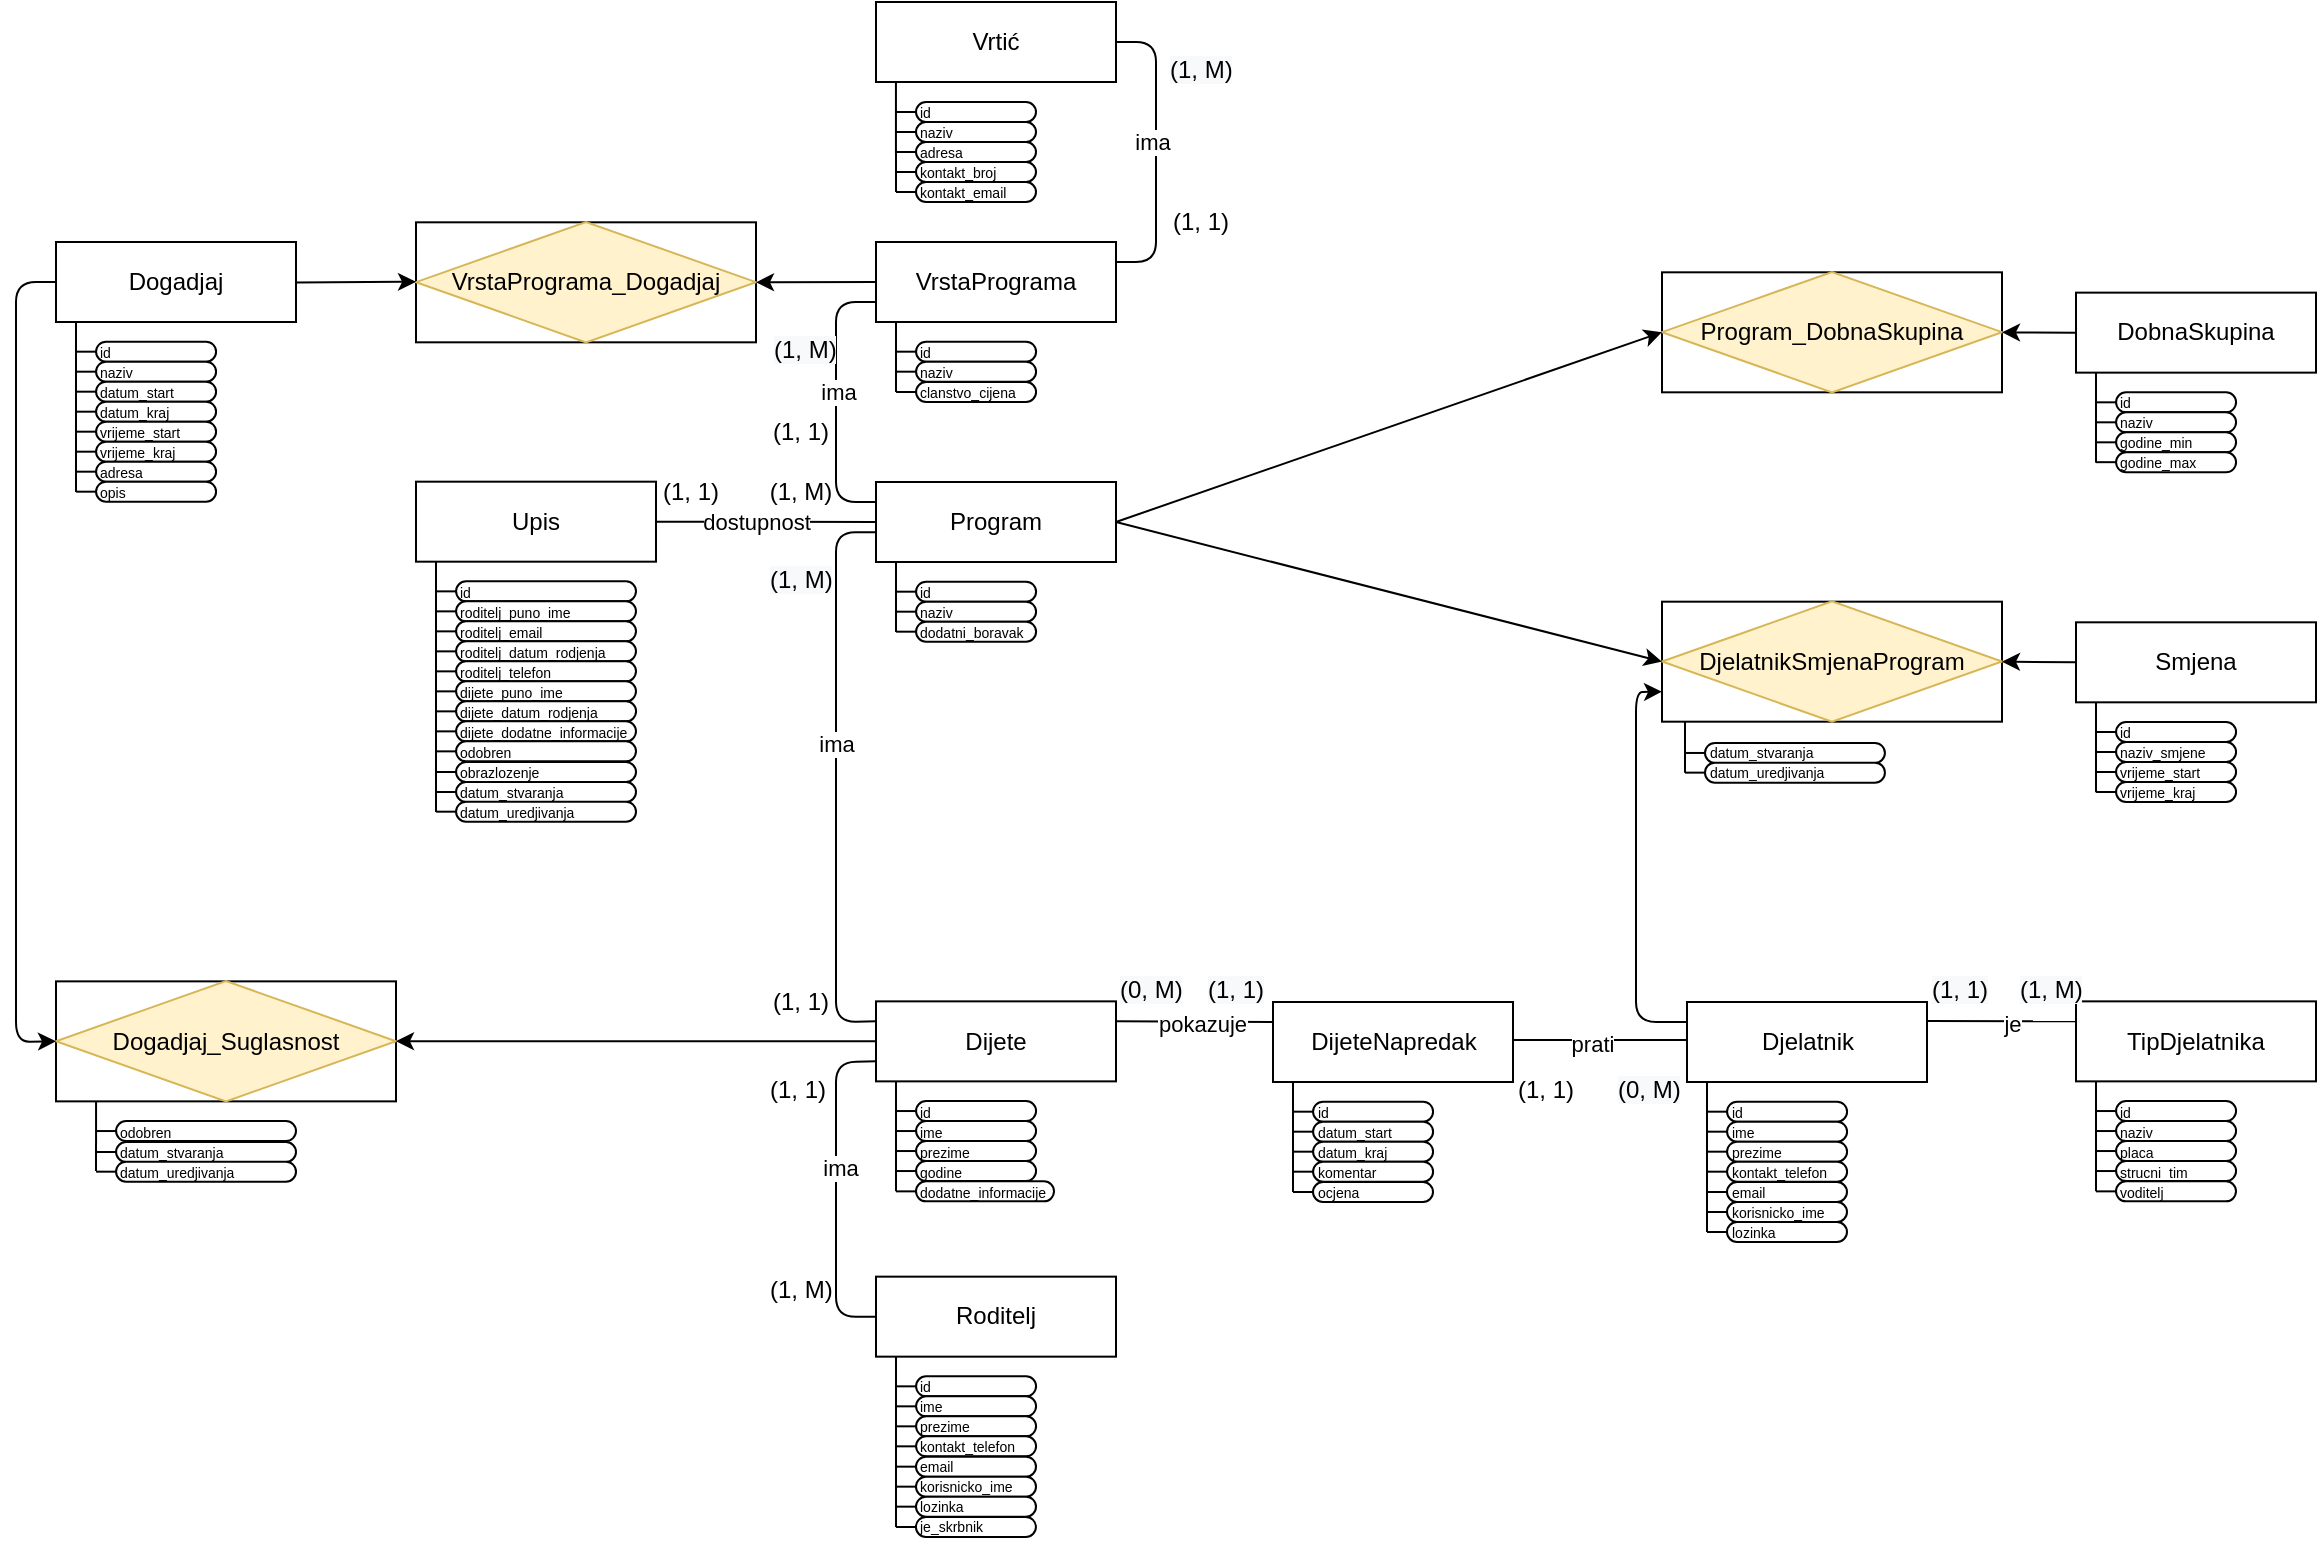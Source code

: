 <mxfile version="13.10.4" type="device"><diagram id="C5RBs43oDa-KdzZeNtuy" name="Page-1"><mxGraphModel dx="1662" dy="831" grid="1" gridSize="10" guides="1" tooltips="1" connect="1" arrows="1" fold="1" page="1" pageScale="1" pageWidth="1169" pageHeight="827" math="0" shadow="0"><root><mxCell id="WIyWlLk6GJQsqaUBKTNV-0"/><mxCell id="WIyWlLk6GJQsqaUBKTNV-1" parent="WIyWlLk6GJQsqaUBKTNV-0"/><mxCell id="itzjO_P3ix1mPQ3yaCml-0" value="Vrtić" style="rounded=0;whiteSpace=wrap;html=1;" parent="WIyWlLk6GJQsqaUBKTNV-1" vertex="1"><mxGeometry x="440" y="40" width="120" height="40" as="geometry"/></mxCell><mxCell id="itzjO_P3ix1mPQ3yaCml-1" value="VrstaPrograma" style="rounded=0;whiteSpace=wrap;html=1;" parent="WIyWlLk6GJQsqaUBKTNV-1" vertex="1"><mxGeometry x="440" y="160" width="120" height="40" as="geometry"/></mxCell><mxCell id="itzjO_P3ix1mPQ3yaCml-2" value="Program" style="rounded=0;whiteSpace=wrap;html=1;" parent="WIyWlLk6GJQsqaUBKTNV-1" vertex="1"><mxGeometry x="440" y="280" width="120" height="40" as="geometry"/></mxCell><mxCell id="itzjO_P3ix1mPQ3yaCml-3" value="" style="endArrow=none;html=1;entryX=0.083;entryY=1.004;entryDx=0;entryDy=0;entryPerimeter=0;" parent="WIyWlLk6GJQsqaUBKTNV-1" target="itzjO_P3ix1mPQ3yaCml-0" edge="1"><mxGeometry width="50" height="50" relative="1" as="geometry"><mxPoint x="450" y="135" as="sourcePoint"/><mxPoint x="480" y="120" as="targetPoint"/></mxGeometry></mxCell><mxCell id="itzjO_P3ix1mPQ3yaCml-8" value="" style="group" parent="WIyWlLk6GJQsqaUBKTNV-1" vertex="1" connectable="0"><mxGeometry x="450" y="90" width="90" height="10" as="geometry"/></mxCell><mxCell id="itzjO_P3ix1mPQ3yaCml-6" value="&lt;font style=&quot;font-size: 7px ; line-height: 250%&quot;&gt;id&lt;/font&gt;" style="rounded=1;whiteSpace=wrap;html=1;arcSize=50;align=left;" parent="itzjO_P3ix1mPQ3yaCml-8" vertex="1"><mxGeometry x="10" width="60" height="10" as="geometry"/></mxCell><mxCell id="itzjO_P3ix1mPQ3yaCml-7" value="" style="endArrow=none;html=1;entryX=0;entryY=0.5;entryDx=0;entryDy=0;" parent="itzjO_P3ix1mPQ3yaCml-8" target="itzjO_P3ix1mPQ3yaCml-6" edge="1"><mxGeometry width="50" height="50" relative="1" as="geometry"><mxPoint y="5" as="sourcePoint"/><mxPoint x="80" y="10" as="targetPoint"/></mxGeometry></mxCell><mxCell id="itzjO_P3ix1mPQ3yaCml-9" value="" style="group" parent="WIyWlLk6GJQsqaUBKTNV-1" vertex="1" connectable="0"><mxGeometry x="450" y="100" width="70" height="10" as="geometry"/></mxCell><mxCell id="itzjO_P3ix1mPQ3yaCml-10" value="&lt;font style=&quot;font-size: 7px ; line-height: 250%&quot;&gt;naziv&lt;/font&gt;" style="rounded=1;whiteSpace=wrap;html=1;arcSize=50;align=left;" parent="itzjO_P3ix1mPQ3yaCml-9" vertex="1"><mxGeometry x="10" width="60" height="10" as="geometry"/></mxCell><mxCell id="itzjO_P3ix1mPQ3yaCml-11" value="" style="endArrow=none;html=1;entryX=0;entryY=0.5;entryDx=0;entryDy=0;" parent="itzjO_P3ix1mPQ3yaCml-9" target="itzjO_P3ix1mPQ3yaCml-10" edge="1"><mxGeometry width="50" height="50" relative="1" as="geometry"><mxPoint y="5" as="sourcePoint"/><mxPoint x="93.333" y="10" as="targetPoint"/></mxGeometry></mxCell><mxCell id="itzjO_P3ix1mPQ3yaCml-21" value="" style="group" parent="WIyWlLk6GJQsqaUBKTNV-1" vertex="1" connectable="0"><mxGeometry x="450" y="110" width="70" height="10" as="geometry"/></mxCell><mxCell id="itzjO_P3ix1mPQ3yaCml-22" value="&lt;font style=&quot;font-size: 7px ; line-height: 250%&quot;&gt;adresa&lt;/font&gt;" style="rounded=1;whiteSpace=wrap;html=1;arcSize=50;align=left;" parent="itzjO_P3ix1mPQ3yaCml-21" vertex="1"><mxGeometry x="10" width="60" height="10" as="geometry"/></mxCell><mxCell id="itzjO_P3ix1mPQ3yaCml-23" value="" style="endArrow=none;html=1;entryX=0;entryY=0.5;entryDx=0;entryDy=0;" parent="itzjO_P3ix1mPQ3yaCml-21" target="itzjO_P3ix1mPQ3yaCml-22" edge="1"><mxGeometry width="50" height="50" relative="1" as="geometry"><mxPoint y="5" as="sourcePoint"/><mxPoint x="93.333" y="10" as="targetPoint"/></mxGeometry></mxCell><mxCell id="itzjO_P3ix1mPQ3yaCml-24" value="" style="group" parent="WIyWlLk6GJQsqaUBKTNV-1" vertex="1" connectable="0"><mxGeometry x="450" y="120" width="70" height="10" as="geometry"/></mxCell><mxCell id="itzjO_P3ix1mPQ3yaCml-25" value="&lt;font style=&quot;font-size: 7px ; line-height: 250%&quot;&gt;kontakt_broj&lt;/font&gt;" style="rounded=1;whiteSpace=wrap;html=1;arcSize=50;align=left;" parent="itzjO_P3ix1mPQ3yaCml-24" vertex="1"><mxGeometry x="10" width="60" height="10" as="geometry"/></mxCell><mxCell id="itzjO_P3ix1mPQ3yaCml-26" value="" style="endArrow=none;html=1;entryX=0;entryY=0.5;entryDx=0;entryDy=0;" parent="itzjO_P3ix1mPQ3yaCml-24" target="itzjO_P3ix1mPQ3yaCml-25" edge="1"><mxGeometry width="50" height="50" relative="1" as="geometry"><mxPoint y="5" as="sourcePoint"/><mxPoint x="93.333" y="10" as="targetPoint"/></mxGeometry></mxCell><mxCell id="itzjO_P3ix1mPQ3yaCml-27" value="" style="group" parent="WIyWlLk6GJQsqaUBKTNV-1" vertex="1" connectable="0"><mxGeometry x="450" y="130" width="70" height="10" as="geometry"/></mxCell><mxCell id="itzjO_P3ix1mPQ3yaCml-28" value="&lt;font style=&quot;font-size: 7px ; line-height: 250%&quot;&gt;kontakt_email&lt;/font&gt;" style="rounded=1;whiteSpace=wrap;html=1;arcSize=50;align=left;" parent="itzjO_P3ix1mPQ3yaCml-27" vertex="1"><mxGeometry x="10" width="60" height="10" as="geometry"/></mxCell><mxCell id="itzjO_P3ix1mPQ3yaCml-29" value="" style="endArrow=none;html=1;entryX=0;entryY=0.5;entryDx=0;entryDy=0;" parent="itzjO_P3ix1mPQ3yaCml-27" target="itzjO_P3ix1mPQ3yaCml-28" edge="1"><mxGeometry width="50" height="50" relative="1" as="geometry"><mxPoint y="5" as="sourcePoint"/><mxPoint x="93.333" y="10" as="targetPoint"/></mxGeometry></mxCell><mxCell id="itzjO_P3ix1mPQ3yaCml-30" value="" style="endArrow=none;html=1;entryX=0.083;entryY=1.004;entryDx=0;entryDy=0;entryPerimeter=0;" parent="WIyWlLk6GJQsqaUBKTNV-1" edge="1"><mxGeometry width="50" height="50" relative="1" as="geometry"><mxPoint x="450" y="235" as="sourcePoint"/><mxPoint x="450.0" y="200.0" as="targetPoint"/></mxGeometry></mxCell><mxCell id="itzjO_P3ix1mPQ3yaCml-31" value="&lt;font style=&quot;font-size: 7px ; line-height: 250%&quot;&gt;id&lt;/font&gt;" style="rounded=1;whiteSpace=wrap;html=1;arcSize=50;align=left;" parent="WIyWlLk6GJQsqaUBKTNV-1" vertex="1"><mxGeometry x="460.04" y="209.84" width="60" height="10" as="geometry"/></mxCell><mxCell id="itzjO_P3ix1mPQ3yaCml-32" value="" style="endArrow=none;html=1;entryX=0;entryY=0.5;entryDx=0;entryDy=0;" parent="WIyWlLk6GJQsqaUBKTNV-1" target="itzjO_P3ix1mPQ3yaCml-31" edge="1"><mxGeometry width="50" height="50" relative="1" as="geometry"><mxPoint x="450.04" y="214.84" as="sourcePoint"/><mxPoint x="80.04" y="129.84" as="targetPoint"/></mxGeometry></mxCell><mxCell id="itzjO_P3ix1mPQ3yaCml-33" value="" style="group" parent="WIyWlLk6GJQsqaUBKTNV-1" vertex="1" connectable="0"><mxGeometry x="450.04" y="219.84" width="70" height="10" as="geometry"/></mxCell><mxCell id="itzjO_P3ix1mPQ3yaCml-34" value="&lt;font style=&quot;font-size: 7px ; line-height: 250%&quot;&gt;naziv&lt;/font&gt;" style="rounded=1;whiteSpace=wrap;html=1;arcSize=50;align=left;" parent="itzjO_P3ix1mPQ3yaCml-33" vertex="1"><mxGeometry x="10" width="60" height="10" as="geometry"/></mxCell><mxCell id="itzjO_P3ix1mPQ3yaCml-35" value="" style="endArrow=none;html=1;entryX=0;entryY=0.5;entryDx=0;entryDy=0;" parent="itzjO_P3ix1mPQ3yaCml-33" target="itzjO_P3ix1mPQ3yaCml-34" edge="1"><mxGeometry width="50" height="50" relative="1" as="geometry"><mxPoint y="5" as="sourcePoint"/><mxPoint x="93.333" y="10" as="targetPoint"/></mxGeometry></mxCell><mxCell id="itzjO_P3ix1mPQ3yaCml-39" value="" style="group" parent="WIyWlLk6GJQsqaUBKTNV-1" vertex="1" connectable="0"><mxGeometry x="450.04" y="230.0" width="70" height="10" as="geometry"/></mxCell><mxCell id="itzjO_P3ix1mPQ3yaCml-40" value="&lt;font style=&quot;font-size: 7px ; line-height: 250%&quot;&gt;clanstvo_cijena&lt;/font&gt;" style="rounded=1;whiteSpace=wrap;html=1;arcSize=50;align=left;" parent="itzjO_P3ix1mPQ3yaCml-39" vertex="1"><mxGeometry x="10" width="60" height="10" as="geometry"/></mxCell><mxCell id="itzjO_P3ix1mPQ3yaCml-41" value="" style="endArrow=none;html=1;entryX=0;entryY=0.5;entryDx=0;entryDy=0;" parent="itzjO_P3ix1mPQ3yaCml-39" target="itzjO_P3ix1mPQ3yaCml-40" edge="1"><mxGeometry width="50" height="50" relative="1" as="geometry"><mxPoint y="5" as="sourcePoint"/><mxPoint x="93.333" y="10" as="targetPoint"/></mxGeometry></mxCell><mxCell id="itzjO_P3ix1mPQ3yaCml-45" value="" style="endArrow=none;html=1;entryX=1;entryY=0.5;entryDx=0;entryDy=0;exitX=1;exitY=0.25;exitDx=0;exitDy=0;endFill=0;" parent="WIyWlLk6GJQsqaUBKTNV-1" source="itzjO_P3ix1mPQ3yaCml-1" target="itzjO_P3ix1mPQ3yaCml-0" edge="1"><mxGeometry width="50" height="50" relative="1" as="geometry"><mxPoint x="580" y="240" as="sourcePoint"/><mxPoint x="630" y="190" as="targetPoint"/><Array as="points"><mxPoint x="580" y="170"/><mxPoint x="580" y="60"/></Array></mxGeometry></mxCell><mxCell id="itzjO_P3ix1mPQ3yaCml-195" value="ima" style="edgeLabel;html=1;align=center;verticalAlign=middle;resizable=0;points=[];" parent="itzjO_P3ix1mPQ3yaCml-45" vertex="1" connectable="0"><mxGeometry x="0.075" y="2" relative="1" as="geometry"><mxPoint as="offset"/></mxGeometry></mxCell><mxCell id="itzjO_P3ix1mPQ3yaCml-46" value="(1, 1)" style="text;html=1;strokeColor=none;fillColor=none;align=center;verticalAlign=middle;whiteSpace=wrap;rounded=0;" parent="WIyWlLk6GJQsqaUBKTNV-1" vertex="1"><mxGeometry x="585" y="140" width="35" height="20" as="geometry"/></mxCell><mxCell id="itzjO_P3ix1mPQ3yaCml-47" value="&lt;span style=&quot;color: rgb(0 , 0 , 0) ; font-family: &amp;#34;helvetica&amp;#34; ; font-size: 12px ; font-style: normal ; font-weight: 400 ; letter-spacing: normal ; text-align: center ; text-indent: 0px ; text-transform: none ; word-spacing: 0px ; background-color: rgb(248 , 249 , 250) ; display: inline ; float: none&quot;&gt;(1, M)&lt;/span&gt;" style="text;whiteSpace=wrap;html=1;" parent="WIyWlLk6GJQsqaUBKTNV-1" vertex="1"><mxGeometry x="585" y="60" width="35" height="20" as="geometry"/></mxCell><mxCell id="itzjO_P3ix1mPQ3yaCml-48" value="" style="endArrow=none;html=1;entryX=0.083;entryY=1.004;entryDx=0;entryDy=0;entryPerimeter=0;" parent="WIyWlLk6GJQsqaUBKTNV-1" edge="1"><mxGeometry width="50" height="50" relative="1" as="geometry"><mxPoint x="450" y="355" as="sourcePoint"/><mxPoint x="450" y="320" as="targetPoint"/></mxGeometry></mxCell><mxCell id="itzjO_P3ix1mPQ3yaCml-49" value="&lt;font style=&quot;font-size: 7px ; line-height: 250%&quot;&gt;id&lt;/font&gt;" style="rounded=1;whiteSpace=wrap;html=1;arcSize=50;align=left;" parent="WIyWlLk6GJQsqaUBKTNV-1" vertex="1"><mxGeometry x="460.04" y="329.84" width="60" height="10" as="geometry"/></mxCell><mxCell id="itzjO_P3ix1mPQ3yaCml-50" value="" style="endArrow=none;html=1;entryX=0;entryY=0.5;entryDx=0;entryDy=0;" parent="WIyWlLk6GJQsqaUBKTNV-1" target="itzjO_P3ix1mPQ3yaCml-49" edge="1"><mxGeometry width="50" height="50" relative="1" as="geometry"><mxPoint x="450.04" y="334.84" as="sourcePoint"/><mxPoint x="80.04" y="249.84" as="targetPoint"/></mxGeometry></mxCell><mxCell id="itzjO_P3ix1mPQ3yaCml-51" value="" style="group" parent="WIyWlLk6GJQsqaUBKTNV-1" vertex="1" connectable="0"><mxGeometry x="450.04" y="339.84" width="70" height="10" as="geometry"/></mxCell><mxCell id="itzjO_P3ix1mPQ3yaCml-52" value="&lt;font style=&quot;font-size: 7px ; line-height: 250%&quot;&gt;naziv&lt;/font&gt;" style="rounded=1;whiteSpace=wrap;html=1;arcSize=50;align=left;" parent="itzjO_P3ix1mPQ3yaCml-51" vertex="1"><mxGeometry x="10" width="60" height="10" as="geometry"/></mxCell><mxCell id="itzjO_P3ix1mPQ3yaCml-53" value="" style="endArrow=none;html=1;entryX=0;entryY=0.5;entryDx=0;entryDy=0;" parent="itzjO_P3ix1mPQ3yaCml-51" target="itzjO_P3ix1mPQ3yaCml-52" edge="1"><mxGeometry width="50" height="50" relative="1" as="geometry"><mxPoint y="5" as="sourcePoint"/><mxPoint x="93.333" y="10" as="targetPoint"/></mxGeometry></mxCell><mxCell id="itzjO_P3ix1mPQ3yaCml-54" value="" style="group" parent="WIyWlLk6GJQsqaUBKTNV-1" vertex="1" connectable="0"><mxGeometry x="450.04" y="349.84" width="70" height="10" as="geometry"/></mxCell><mxCell id="itzjO_P3ix1mPQ3yaCml-55" value="&lt;font style=&quot;font-size: 7px ; line-height: 250%&quot;&gt;dodatni_boravak&lt;br&gt;&lt;/font&gt;" style="rounded=1;whiteSpace=wrap;html=1;arcSize=50;align=left;" parent="itzjO_P3ix1mPQ3yaCml-54" vertex="1"><mxGeometry x="10" width="60" height="10" as="geometry"/></mxCell><mxCell id="itzjO_P3ix1mPQ3yaCml-56" value="" style="endArrow=none;html=1;entryX=0;entryY=0.5;entryDx=0;entryDy=0;" parent="itzjO_P3ix1mPQ3yaCml-54" target="itzjO_P3ix1mPQ3yaCml-55" edge="1"><mxGeometry width="50" height="50" relative="1" as="geometry"><mxPoint y="5" as="sourcePoint"/><mxPoint x="93.333" y="10" as="targetPoint"/></mxGeometry></mxCell><mxCell id="itzjO_P3ix1mPQ3yaCml-60" value="" style="endArrow=none;html=1;endFill=0;" parent="WIyWlLk6GJQsqaUBKTNV-1" edge="1"><mxGeometry width="50" height="50" relative="1" as="geometry"><mxPoint x="440" y="290" as="sourcePoint"/><mxPoint x="440" y="190" as="targetPoint"/><Array as="points"><mxPoint x="420" y="290"/><mxPoint x="420" y="190"/></Array></mxGeometry></mxCell><mxCell id="itzjO_P3ix1mPQ3yaCml-194" value="ima" style="edgeLabel;html=1;align=center;verticalAlign=middle;resizable=0;points=[];" parent="itzjO_P3ix1mPQ3yaCml-60" vertex="1" connectable="0"><mxGeometry x="0.077" y="-1" relative="1" as="geometry"><mxPoint as="offset"/></mxGeometry></mxCell><mxCell id="itzjO_P3ix1mPQ3yaCml-61" value="(1, 1)" style="text;html=1;strokeColor=none;fillColor=none;align=center;verticalAlign=middle;whiteSpace=wrap;rounded=0;" parent="WIyWlLk6GJQsqaUBKTNV-1" vertex="1"><mxGeometry x="385" y="244.84" width="35" height="20" as="geometry"/></mxCell><mxCell id="itzjO_P3ix1mPQ3yaCml-62" value="&lt;span style=&quot;color: rgb(0 , 0 , 0) ; font-family: &amp;#34;helvetica&amp;#34; ; font-size: 12px ; font-style: normal ; font-weight: 400 ; letter-spacing: normal ; text-align: center ; text-indent: 0px ; text-transform: none ; word-spacing: 0px ; background-color: rgb(248 , 249 , 250) ; display: inline ; float: none&quot;&gt;(1, M)&lt;/span&gt;" style="text;whiteSpace=wrap;html=1;" parent="WIyWlLk6GJQsqaUBKTNV-1" vertex="1"><mxGeometry x="387" y="199.84" width="35" height="20" as="geometry"/></mxCell><mxCell id="itzjO_P3ix1mPQ3yaCml-76" value="" style="endArrow=none;html=1;entryX=-0.004;entryY=0.629;entryDx=0;entryDy=0;endFill=0;exitX=0;exitY=0.25;exitDx=0;exitDy=0;entryPerimeter=0;" parent="WIyWlLk6GJQsqaUBKTNV-1" edge="1" target="itzjO_P3ix1mPQ3yaCml-2" source="itzjO_P3ix1mPQ3yaCml-164"><mxGeometry width="50" height="50" relative="1" as="geometry"><mxPoint x="560" y="405" as="sourcePoint"/><mxPoint x="560" y="305.16" as="targetPoint"/><Array as="points"><mxPoint x="420" y="550"/><mxPoint x="420" y="305"/></Array></mxGeometry></mxCell><mxCell id="itzjO_P3ix1mPQ3yaCml-193" value="ima" style="edgeLabel;html=1;align=center;verticalAlign=middle;resizable=0;points=[];" parent="itzjO_P3ix1mPQ3yaCml-76" vertex="1" connectable="0"><mxGeometry x="0.122" relative="1" as="geometry"><mxPoint as="offset"/></mxGeometry></mxCell><mxCell id="itzjO_P3ix1mPQ3yaCml-77" value="(1, 1)" style="text;html=1;strokeColor=none;fillColor=none;align=center;verticalAlign=middle;whiteSpace=wrap;rounded=0;" parent="WIyWlLk6GJQsqaUBKTNV-1" vertex="1"><mxGeometry x="385" y="530" width="35" height="20" as="geometry"/></mxCell><mxCell id="itzjO_P3ix1mPQ3yaCml-78" value="&lt;span style=&quot;color: rgb(0 , 0 , 0) ; font-family: &amp;#34;helvetica&amp;#34; ; font-size: 12px ; font-style: normal ; font-weight: 400 ; letter-spacing: normal ; text-align: center ; text-indent: 0px ; text-transform: none ; word-spacing: 0px ; background-color: rgb(248 , 249 , 250) ; display: inline ; float: none&quot;&gt;(1, M)&lt;/span&gt;" style="text;whiteSpace=wrap;html=1;" parent="WIyWlLk6GJQsqaUBKTNV-1" vertex="1"><mxGeometry x="385" y="314.84" width="35" height="20" as="geometry"/></mxCell><mxCell id="itzjO_P3ix1mPQ3yaCml-91" value="" style="group" parent="WIyWlLk6GJQsqaUBKTNV-1" vertex="1" connectable="0"><mxGeometry x="833" y="339.68" width="170" height="60.16" as="geometry"/></mxCell><mxCell id="itzjO_P3ix1mPQ3yaCml-79" value="" style="rounded=0;whiteSpace=wrap;html=1;" parent="itzjO_P3ix1mPQ3yaCml-91" vertex="1"><mxGeometry y="0.16" width="170" height="60" as="geometry"/></mxCell><mxCell id="itzjO_P3ix1mPQ3yaCml-89" value="DjelatnikSmjenaProgram" style="rhombus;whiteSpace=wrap;html=1;rounded=1;arcSize=0;fillColor=#fff2cc;strokeColor=#d6b656;" parent="itzjO_P3ix1mPQ3yaCml-91" vertex="1"><mxGeometry width="170" height="60.16" as="geometry"/></mxCell><mxCell id="itzjO_P3ix1mPQ3yaCml-92" value="" style="group" parent="WIyWlLk6GJQsqaUBKTNV-1" vertex="1" connectable="0"><mxGeometry x="210" y="150" width="170" height="60.16" as="geometry"/></mxCell><mxCell id="itzjO_P3ix1mPQ3yaCml-93" value="" style="rounded=0;whiteSpace=wrap;html=1;" parent="itzjO_P3ix1mPQ3yaCml-92" vertex="1"><mxGeometry y="0.16" width="170" height="60" as="geometry"/></mxCell><mxCell id="itzjO_P3ix1mPQ3yaCml-94" value="&lt;div&gt;&lt;span&gt;VrstaPrograma_Dogadjaj&lt;/span&gt;&lt;/div&gt;" style="rhombus;whiteSpace=wrap;html=1;rounded=1;arcSize=0;fillColor=#fff2cc;strokeColor=#d6b656;" parent="itzjO_P3ix1mPQ3yaCml-92" vertex="1"><mxGeometry width="170" height="60.16" as="geometry"/></mxCell><mxCell id="itzjO_P3ix1mPQ3yaCml-95" value="Smjena" style="rounded=0;whiteSpace=wrap;html=1;" parent="WIyWlLk6GJQsqaUBKTNV-1" vertex="1"><mxGeometry x="1040" y="350.16" width="120" height="40" as="geometry"/></mxCell><mxCell id="itzjO_P3ix1mPQ3yaCml-96" value="" style="endArrow=none;html=1;entryX=0.083;entryY=1.004;entryDx=0;entryDy=0;entryPerimeter=0;" parent="WIyWlLk6GJQsqaUBKTNV-1" edge="1"><mxGeometry width="50" height="50" relative="1" as="geometry"><mxPoint x="1050" y="435.16" as="sourcePoint"/><mxPoint x="1050" y="390.16" as="targetPoint"/></mxGeometry></mxCell><mxCell id="itzjO_P3ix1mPQ3yaCml-97" value="&lt;font style=&quot;font-size: 7px ; line-height: 250%&quot;&gt;id&lt;/font&gt;" style="rounded=1;whiteSpace=wrap;html=1;arcSize=50;align=left;" parent="WIyWlLk6GJQsqaUBKTNV-1" vertex="1"><mxGeometry x="1060.04" y="400.0" width="60" height="10" as="geometry"/></mxCell><mxCell id="itzjO_P3ix1mPQ3yaCml-98" value="" style="endArrow=none;html=1;entryX=0;entryY=0.5;entryDx=0;entryDy=0;" parent="WIyWlLk6GJQsqaUBKTNV-1" target="itzjO_P3ix1mPQ3yaCml-97" edge="1"><mxGeometry width="50" height="50" relative="1" as="geometry"><mxPoint x="1050.04" y="405.0" as="sourcePoint"/><mxPoint x="680.04" y="320.0" as="targetPoint"/></mxGeometry></mxCell><mxCell id="itzjO_P3ix1mPQ3yaCml-99" value="" style="group" parent="WIyWlLk6GJQsqaUBKTNV-1" vertex="1" connectable="0"><mxGeometry x="1050.04" y="410.0" width="70" height="10" as="geometry"/></mxCell><mxCell id="itzjO_P3ix1mPQ3yaCml-100" value="&lt;font style=&quot;font-size: 7px ; line-height: 250%&quot;&gt;naziv_smjene&lt;/font&gt;" style="rounded=1;whiteSpace=wrap;html=1;arcSize=50;align=left;" parent="itzjO_P3ix1mPQ3yaCml-99" vertex="1"><mxGeometry x="10" width="60" height="10" as="geometry"/></mxCell><mxCell id="itzjO_P3ix1mPQ3yaCml-101" value="" style="endArrow=none;html=1;entryX=0;entryY=0.5;entryDx=0;entryDy=0;" parent="itzjO_P3ix1mPQ3yaCml-99" target="itzjO_P3ix1mPQ3yaCml-100" edge="1"><mxGeometry width="50" height="50" relative="1" as="geometry"><mxPoint y="5" as="sourcePoint"/><mxPoint x="93.333" y="10" as="targetPoint"/></mxGeometry></mxCell><mxCell id="itzjO_P3ix1mPQ3yaCml-102" value="" style="group" parent="WIyWlLk6GJQsqaUBKTNV-1" vertex="1" connectable="0"><mxGeometry x="1050.04" y="420.0" width="70" height="10" as="geometry"/></mxCell><mxCell id="itzjO_P3ix1mPQ3yaCml-103" value="&lt;font style=&quot;font-size: 7px ; line-height: 250%&quot;&gt;vrijeme_start&lt;br&gt;&lt;/font&gt;" style="rounded=1;whiteSpace=wrap;html=1;arcSize=50;align=left;" parent="itzjO_P3ix1mPQ3yaCml-102" vertex="1"><mxGeometry x="10" width="60" height="10" as="geometry"/></mxCell><mxCell id="itzjO_P3ix1mPQ3yaCml-104" value="" style="endArrow=none;html=1;entryX=0;entryY=0.5;entryDx=0;entryDy=0;" parent="itzjO_P3ix1mPQ3yaCml-102" target="itzjO_P3ix1mPQ3yaCml-103" edge="1"><mxGeometry width="50" height="50" relative="1" as="geometry"><mxPoint y="5" as="sourcePoint"/><mxPoint x="93.333" y="10" as="targetPoint"/></mxGeometry></mxCell><mxCell id="itzjO_P3ix1mPQ3yaCml-105" value="" style="group" parent="WIyWlLk6GJQsqaUBKTNV-1" vertex="1" connectable="0"><mxGeometry x="1050.04" y="430.0" width="70" height="10" as="geometry"/></mxCell><mxCell id="itzjO_P3ix1mPQ3yaCml-106" value="&lt;font style=&quot;font-size: 7px ; line-height: 250%&quot;&gt;vrijeme_kraj&lt;br&gt;&lt;/font&gt;" style="rounded=1;whiteSpace=wrap;html=1;arcSize=50;align=left;" parent="itzjO_P3ix1mPQ3yaCml-105" vertex="1"><mxGeometry x="10" width="60" height="10" as="geometry"/></mxCell><mxCell id="itzjO_P3ix1mPQ3yaCml-107" value="" style="endArrow=none;html=1;entryX=0;entryY=0.5;entryDx=0;entryDy=0;" parent="itzjO_P3ix1mPQ3yaCml-105" target="itzjO_P3ix1mPQ3yaCml-106" edge="1"><mxGeometry width="50" height="50" relative="1" as="geometry"><mxPoint y="5" as="sourcePoint"/><mxPoint x="93.333" y="10" as="targetPoint"/></mxGeometry></mxCell><mxCell id="itzjO_P3ix1mPQ3yaCml-108" value="Dogadjaj" style="rounded=0;whiteSpace=wrap;html=1;" parent="WIyWlLk6GJQsqaUBKTNV-1" vertex="1"><mxGeometry x="30" y="160" width="120" height="40" as="geometry"/></mxCell><mxCell id="itzjO_P3ix1mPQ3yaCml-109" value="" style="endArrow=none;html=1;entryX=0.083;entryY=1.004;entryDx=0;entryDy=0;entryPerimeter=0;" parent="WIyWlLk6GJQsqaUBKTNV-1" edge="1"><mxGeometry width="50" height="50" relative="1" as="geometry"><mxPoint x="40" y="285" as="sourcePoint"/><mxPoint x="40" y="200" as="targetPoint"/></mxGeometry></mxCell><mxCell id="itzjO_P3ix1mPQ3yaCml-110" value="&lt;font style=&quot;font-size: 7px ; line-height: 250%&quot;&gt;id&lt;/font&gt;" style="rounded=1;whiteSpace=wrap;html=1;arcSize=50;align=left;" parent="WIyWlLk6GJQsqaUBKTNV-1" vertex="1"><mxGeometry x="50.04" y="209.84" width="60" height="10" as="geometry"/></mxCell><mxCell id="itzjO_P3ix1mPQ3yaCml-111" value="" style="endArrow=none;html=1;entryX=0;entryY=0.5;entryDx=0;entryDy=0;" parent="WIyWlLk6GJQsqaUBKTNV-1" target="itzjO_P3ix1mPQ3yaCml-110" edge="1"><mxGeometry width="50" height="50" relative="1" as="geometry"><mxPoint x="40.04" y="214.84" as="sourcePoint"/><mxPoint x="-329.96" y="129.84" as="targetPoint"/></mxGeometry></mxCell><mxCell id="itzjO_P3ix1mPQ3yaCml-112" value="" style="group" parent="WIyWlLk6GJQsqaUBKTNV-1" vertex="1" connectable="0"><mxGeometry x="40.04" y="219.84" width="70" height="10" as="geometry"/></mxCell><mxCell id="itzjO_P3ix1mPQ3yaCml-113" value="&lt;font style=&quot;font-size: 7px ; line-height: 250%&quot;&gt;naziv&lt;/font&gt;" style="rounded=1;whiteSpace=wrap;html=1;arcSize=50;align=left;" parent="itzjO_P3ix1mPQ3yaCml-112" vertex="1"><mxGeometry x="10" width="60" height="10" as="geometry"/></mxCell><mxCell id="itzjO_P3ix1mPQ3yaCml-114" value="" style="endArrow=none;html=1;entryX=0;entryY=0.5;entryDx=0;entryDy=0;" parent="itzjO_P3ix1mPQ3yaCml-112" target="itzjO_P3ix1mPQ3yaCml-113" edge="1"><mxGeometry width="50" height="50" relative="1" as="geometry"><mxPoint y="5" as="sourcePoint"/><mxPoint x="93.333" y="10" as="targetPoint"/></mxGeometry></mxCell><mxCell id="itzjO_P3ix1mPQ3yaCml-115" value="" style="group" parent="WIyWlLk6GJQsqaUBKTNV-1" vertex="1" connectable="0"><mxGeometry x="40.04" y="229.84" width="70" height="10" as="geometry"/></mxCell><mxCell id="itzjO_P3ix1mPQ3yaCml-116" value="&lt;font style=&quot;font-size: 7px ; line-height: 250%&quot;&gt;datum_start&lt;br&gt;&lt;/font&gt;" style="rounded=1;whiteSpace=wrap;html=1;arcSize=50;align=left;" parent="itzjO_P3ix1mPQ3yaCml-115" vertex="1"><mxGeometry x="10" width="60" height="10" as="geometry"/></mxCell><mxCell id="itzjO_P3ix1mPQ3yaCml-117" value="" style="endArrow=none;html=1;entryX=0;entryY=0.5;entryDx=0;entryDy=0;" parent="itzjO_P3ix1mPQ3yaCml-115" target="itzjO_P3ix1mPQ3yaCml-116" edge="1"><mxGeometry width="50" height="50" relative="1" as="geometry"><mxPoint y="5" as="sourcePoint"/><mxPoint x="93.333" y="10" as="targetPoint"/></mxGeometry></mxCell><mxCell id="itzjO_P3ix1mPQ3yaCml-118" value="" style="group" parent="WIyWlLk6GJQsqaUBKTNV-1" vertex="1" connectable="0"><mxGeometry x="40.04" y="239.84" width="70" height="10" as="geometry"/></mxCell><mxCell id="itzjO_P3ix1mPQ3yaCml-119" value="&lt;font style=&quot;font-size: 7px ; line-height: 250%&quot;&gt;datum_kraj&lt;br&gt;&lt;/font&gt;" style="rounded=1;whiteSpace=wrap;html=1;arcSize=50;align=left;" parent="itzjO_P3ix1mPQ3yaCml-118" vertex="1"><mxGeometry x="10" width="60" height="10" as="geometry"/></mxCell><mxCell id="itzjO_P3ix1mPQ3yaCml-120" value="" style="endArrow=none;html=1;entryX=0;entryY=0.5;entryDx=0;entryDy=0;" parent="itzjO_P3ix1mPQ3yaCml-118" target="itzjO_P3ix1mPQ3yaCml-119" edge="1"><mxGeometry width="50" height="50" relative="1" as="geometry"><mxPoint y="5" as="sourcePoint"/><mxPoint x="93.333" y="10" as="targetPoint"/></mxGeometry></mxCell><mxCell id="itzjO_P3ix1mPQ3yaCml-121" value="&lt;span style=&quot;font-size: 7px ; line-height: 250%&quot;&gt;vrijeme_start&lt;/span&gt;" style="rounded=1;whiteSpace=wrap;html=1;arcSize=50;align=left;" parent="WIyWlLk6GJQsqaUBKTNV-1" vertex="1"><mxGeometry x="50.04" y="249.84" width="60" height="10" as="geometry"/></mxCell><mxCell id="itzjO_P3ix1mPQ3yaCml-122" value="" style="endArrow=none;html=1;entryX=0;entryY=0.5;entryDx=0;entryDy=0;" parent="WIyWlLk6GJQsqaUBKTNV-1" target="itzjO_P3ix1mPQ3yaCml-121" edge="1"><mxGeometry width="50" height="50" relative="1" as="geometry"><mxPoint x="40.04" y="254.84" as="sourcePoint"/><mxPoint x="-329.96" y="169.84" as="targetPoint"/></mxGeometry></mxCell><mxCell id="itzjO_P3ix1mPQ3yaCml-123" value="" style="group" parent="WIyWlLk6GJQsqaUBKTNV-1" vertex="1" connectable="0"><mxGeometry x="40.04" y="259.84" width="70" height="10" as="geometry"/></mxCell><mxCell id="itzjO_P3ix1mPQ3yaCml-124" value="&lt;span style=&quot;font-size: 7px ; line-height: 250%&quot;&gt;vrijeme_kraj&lt;/span&gt;" style="rounded=1;whiteSpace=wrap;html=1;arcSize=50;align=left;" parent="itzjO_P3ix1mPQ3yaCml-123" vertex="1"><mxGeometry x="10" width="60" height="10" as="geometry"/></mxCell><mxCell id="itzjO_P3ix1mPQ3yaCml-125" value="" style="endArrow=none;html=1;entryX=0;entryY=0.5;entryDx=0;entryDy=0;" parent="itzjO_P3ix1mPQ3yaCml-123" target="itzjO_P3ix1mPQ3yaCml-124" edge="1"><mxGeometry width="50" height="50" relative="1" as="geometry"><mxPoint y="5" as="sourcePoint"/><mxPoint x="93.333" y="10" as="targetPoint"/></mxGeometry></mxCell><mxCell id="itzjO_P3ix1mPQ3yaCml-126" value="" style="group" parent="WIyWlLk6GJQsqaUBKTNV-1" vertex="1" connectable="0"><mxGeometry x="40.04" y="269.84" width="70" height="10" as="geometry"/></mxCell><mxCell id="itzjO_P3ix1mPQ3yaCml-127" value="&lt;font style=&quot;font-size: 7px ; line-height: 250%&quot;&gt;adresa&lt;br&gt;&lt;/font&gt;" style="rounded=1;whiteSpace=wrap;html=1;arcSize=50;align=left;" parent="itzjO_P3ix1mPQ3yaCml-126" vertex="1"><mxGeometry x="10" width="60" height="10" as="geometry"/></mxCell><mxCell id="itzjO_P3ix1mPQ3yaCml-128" value="" style="endArrow=none;html=1;entryX=0;entryY=0.5;entryDx=0;entryDy=0;" parent="itzjO_P3ix1mPQ3yaCml-126" target="itzjO_P3ix1mPQ3yaCml-127" edge="1"><mxGeometry width="50" height="50" relative="1" as="geometry"><mxPoint y="5" as="sourcePoint"/><mxPoint x="93.333" y="10" as="targetPoint"/></mxGeometry></mxCell><mxCell id="itzjO_P3ix1mPQ3yaCml-129" value="" style="group" parent="WIyWlLk6GJQsqaUBKTNV-1" vertex="1" connectable="0"><mxGeometry x="40.04" y="279.84" width="70" height="10" as="geometry"/></mxCell><mxCell id="itzjO_P3ix1mPQ3yaCml-130" value="&lt;font style=&quot;font-size: 7px ; line-height: 250%&quot;&gt;opis&lt;br&gt;&lt;/font&gt;" style="rounded=1;whiteSpace=wrap;html=1;arcSize=50;align=left;" parent="itzjO_P3ix1mPQ3yaCml-129" vertex="1"><mxGeometry x="10" width="60" height="10" as="geometry"/></mxCell><mxCell id="itzjO_P3ix1mPQ3yaCml-131" value="" style="endArrow=none;html=1;entryX=0;entryY=0.5;entryDx=0;entryDy=0;" parent="itzjO_P3ix1mPQ3yaCml-129" target="itzjO_P3ix1mPQ3yaCml-130" edge="1"><mxGeometry width="50" height="50" relative="1" as="geometry"><mxPoint y="5" as="sourcePoint"/><mxPoint x="93.333" y="10" as="targetPoint"/></mxGeometry></mxCell><mxCell id="itzjO_P3ix1mPQ3yaCml-132" value="" style="endArrow=none;html=1;exitX=0;exitY=0.5;exitDx=0;exitDy=0;startArrow=classic;startFill=1;" parent="WIyWlLk6GJQsqaUBKTNV-1" source="itzjO_P3ix1mPQ3yaCml-79" edge="1"><mxGeometry width="50" height="50" relative="1" as="geometry"><mxPoint x="410" y="370" as="sourcePoint"/><mxPoint x="560" y="300" as="targetPoint"/></mxGeometry></mxCell><mxCell id="itzjO_P3ix1mPQ3yaCml-133" value="" style="endArrow=none;html=1;exitX=1;exitY=0.5;exitDx=0;exitDy=0;entryX=0;entryY=0.5;entryDx=0;entryDy=0;startArrow=classic;startFill=1;" parent="WIyWlLk6GJQsqaUBKTNV-1" edge="1" target="itzjO_P3ix1mPQ3yaCml-1" source="itzjO_P3ix1mPQ3yaCml-93"><mxGeometry width="50" height="50" relative="1" as="geometry"><mxPoint x="390" y="419.8" as="sourcePoint"/><mxPoint x="440" y="419.88" as="targetPoint"/></mxGeometry></mxCell><mxCell id="itzjO_P3ix1mPQ3yaCml-134" value="" style="endArrow=classic;html=1;exitX=0;exitY=0.5;exitDx=0;exitDy=0;entryX=1;entryY=0.5;entryDx=0;entryDy=0;endFill=1;" parent="WIyWlLk6GJQsqaUBKTNV-1" source="itzjO_P3ix1mPQ3yaCml-95" edge="1" target="itzjO_P3ix1mPQ3yaCml-79"><mxGeometry width="50" height="50" relative="1" as="geometry"><mxPoint x="384.5" y="464.68" as="sourcePoint"/><mxPoint x="434.5" y="464.76" as="targetPoint"/></mxGeometry></mxCell><mxCell id="itzjO_P3ix1mPQ3yaCml-135" value="" style="endArrow=classic;html=1;exitX=1;exitY=0.5;exitDx=0;exitDy=0;entryX=0;entryY=0.5;entryDx=0;entryDy=0;endFill=1;" parent="WIyWlLk6GJQsqaUBKTNV-1" edge="1"><mxGeometry width="50" height="50" relative="1" as="geometry"><mxPoint x="150" y="180.2" as="sourcePoint"/><mxPoint x="210" y="179.88" as="targetPoint"/></mxGeometry></mxCell><mxCell id="itzjO_P3ix1mPQ3yaCml-136" value="" style="group" parent="WIyWlLk6GJQsqaUBKTNV-1" vertex="1" connectable="0"><mxGeometry x="833" y="175.0" width="170" height="60.16" as="geometry"/></mxCell><mxCell id="itzjO_P3ix1mPQ3yaCml-137" value="" style="rounded=0;whiteSpace=wrap;html=1;" parent="itzjO_P3ix1mPQ3yaCml-136" vertex="1"><mxGeometry y="0.16" width="170" height="60" as="geometry"/></mxCell><mxCell id="itzjO_P3ix1mPQ3yaCml-138" value="Program_DobnaSkupina" style="rhombus;whiteSpace=wrap;html=1;rounded=1;arcSize=0;fillColor=#fff2cc;strokeColor=#d6b656;" parent="itzjO_P3ix1mPQ3yaCml-136" vertex="1"><mxGeometry width="170" height="60.16" as="geometry"/></mxCell><mxCell id="itzjO_P3ix1mPQ3yaCml-150" value="DobnaSkupina" style="rounded=0;whiteSpace=wrap;html=1;" parent="WIyWlLk6GJQsqaUBKTNV-1" vertex="1"><mxGeometry x="1040" y="185.32" width="120" height="40" as="geometry"/></mxCell><mxCell id="itzjO_P3ix1mPQ3yaCml-151" value="" style="endArrow=none;html=1;entryX=0.083;entryY=1.004;entryDx=0;entryDy=0;entryPerimeter=0;" parent="WIyWlLk6GJQsqaUBKTNV-1" edge="1"><mxGeometry width="50" height="50" relative="1" as="geometry"><mxPoint x="1050" y="270.32" as="sourcePoint"/><mxPoint x="1050" y="225.32" as="targetPoint"/></mxGeometry></mxCell><mxCell id="itzjO_P3ix1mPQ3yaCml-152" value="&lt;font style=&quot;font-size: 7px ; line-height: 250%&quot;&gt;id&lt;/font&gt;" style="rounded=1;whiteSpace=wrap;html=1;arcSize=50;align=left;" parent="WIyWlLk6GJQsqaUBKTNV-1" vertex="1"><mxGeometry x="1060.04" y="235.16" width="60" height="10" as="geometry"/></mxCell><mxCell id="itzjO_P3ix1mPQ3yaCml-153" value="" style="endArrow=none;html=1;entryX=0;entryY=0.5;entryDx=0;entryDy=0;" parent="WIyWlLk6GJQsqaUBKTNV-1" target="itzjO_P3ix1mPQ3yaCml-152" edge="1"><mxGeometry width="50" height="50" relative="1" as="geometry"><mxPoint x="1050.04" y="240.16" as="sourcePoint"/><mxPoint x="680.04" y="155.16" as="targetPoint"/></mxGeometry></mxCell><mxCell id="itzjO_P3ix1mPQ3yaCml-154" value="" style="group" parent="WIyWlLk6GJQsqaUBKTNV-1" vertex="1" connectable="0"><mxGeometry x="1050.04" y="245.16" width="70" height="10" as="geometry"/></mxCell><mxCell id="itzjO_P3ix1mPQ3yaCml-155" value="&lt;font style=&quot;font-size: 7px ; line-height: 250%&quot;&gt;naziv&lt;/font&gt;" style="rounded=1;whiteSpace=wrap;html=1;arcSize=50;align=left;" parent="itzjO_P3ix1mPQ3yaCml-154" vertex="1"><mxGeometry x="10" width="60" height="10" as="geometry"/></mxCell><mxCell id="itzjO_P3ix1mPQ3yaCml-156" value="" style="endArrow=none;html=1;entryX=0;entryY=0.5;entryDx=0;entryDy=0;" parent="itzjO_P3ix1mPQ3yaCml-154" target="itzjO_P3ix1mPQ3yaCml-155" edge="1"><mxGeometry width="50" height="50" relative="1" as="geometry"><mxPoint y="5" as="sourcePoint"/><mxPoint x="93.333" y="10" as="targetPoint"/></mxGeometry></mxCell><mxCell id="itzjO_P3ix1mPQ3yaCml-157" value="" style="group" parent="WIyWlLk6GJQsqaUBKTNV-1" vertex="1" connectable="0"><mxGeometry x="1050.04" y="255.16" width="70" height="10" as="geometry"/></mxCell><mxCell id="itzjO_P3ix1mPQ3yaCml-158" value="&lt;font style=&quot;font-size: 7px ; line-height: 250%&quot;&gt;godine_min&lt;br&gt;&lt;/font&gt;" style="rounded=1;whiteSpace=wrap;html=1;arcSize=50;align=left;" parent="itzjO_P3ix1mPQ3yaCml-157" vertex="1"><mxGeometry x="10" width="60" height="10" as="geometry"/></mxCell><mxCell id="itzjO_P3ix1mPQ3yaCml-159" value="" style="endArrow=none;html=1;entryX=0;entryY=0.5;entryDx=0;entryDy=0;" parent="itzjO_P3ix1mPQ3yaCml-157" target="itzjO_P3ix1mPQ3yaCml-158" edge="1"><mxGeometry width="50" height="50" relative="1" as="geometry"><mxPoint y="5" as="sourcePoint"/><mxPoint x="93.333" y="10" as="targetPoint"/></mxGeometry></mxCell><mxCell id="itzjO_P3ix1mPQ3yaCml-160" value="" style="group" parent="WIyWlLk6GJQsqaUBKTNV-1" vertex="1" connectable="0"><mxGeometry x="1050.04" y="265.16" width="70" height="10" as="geometry"/></mxCell><mxCell id="itzjO_P3ix1mPQ3yaCml-161" value="&lt;font style=&quot;font-size: 7px ; line-height: 250%&quot;&gt;godine_max&lt;br&gt;&lt;/font&gt;" style="rounded=1;whiteSpace=wrap;html=1;arcSize=50;align=left;" parent="itzjO_P3ix1mPQ3yaCml-160" vertex="1"><mxGeometry x="10" width="60" height="10" as="geometry"/></mxCell><mxCell id="-Ovdq62dVtG2eYLtBu7o-48" value="" style="endArrow=none;html=1;entryX=0;entryY=0.5;entryDx=0;entryDy=0;" edge="1" parent="itzjO_P3ix1mPQ3yaCml-160"><mxGeometry width="50" height="50" relative="1" as="geometry"><mxPoint y="4.93" as="sourcePoint"/><mxPoint x="10" y="4.93" as="targetPoint"/></mxGeometry></mxCell><mxCell id="itzjO_P3ix1mPQ3yaCml-163" value="" style="endArrow=classic;html=1;entryX=1;entryY=0.5;entryDx=0;entryDy=0;exitX=0;exitY=0.5;exitDx=0;exitDy=0;startArrow=none;startFill=0;endFill=1;" parent="WIyWlLk6GJQsqaUBKTNV-1" source="itzjO_P3ix1mPQ3yaCml-150" target="itzjO_P3ix1mPQ3yaCml-137" edge="1"><mxGeometry width="50" height="50" relative="1" as="geometry"><mxPoint x="709.5" y="434.32" as="sourcePoint"/><mxPoint x="754.5" y="385.32" as="targetPoint"/></mxGeometry></mxCell><mxCell id="itzjO_P3ix1mPQ3yaCml-164" value="Dijete" style="rounded=0;whiteSpace=wrap;html=1;" parent="WIyWlLk6GJQsqaUBKTNV-1" vertex="1"><mxGeometry x="440" y="539.68" width="120" height="40" as="geometry"/></mxCell><mxCell id="itzjO_P3ix1mPQ3yaCml-165" value="" style="endArrow=none;html=1;entryX=0.083;entryY=1.004;entryDx=0;entryDy=0;entryPerimeter=0;" parent="WIyWlLk6GJQsqaUBKTNV-1" edge="1"><mxGeometry width="50" height="50" relative="1" as="geometry"><mxPoint x="450" y="634.68" as="sourcePoint"/><mxPoint x="450" y="579.68" as="targetPoint"/></mxGeometry></mxCell><mxCell id="itzjO_P3ix1mPQ3yaCml-166" value="&lt;font style=&quot;font-size: 7px ; line-height: 250%&quot;&gt;id&lt;/font&gt;" style="rounded=1;whiteSpace=wrap;html=1;arcSize=50;align=left;" parent="WIyWlLk6GJQsqaUBKTNV-1" vertex="1"><mxGeometry x="460.04" y="589.52" width="60" height="10" as="geometry"/></mxCell><mxCell id="itzjO_P3ix1mPQ3yaCml-167" value="" style="endArrow=none;html=1;entryX=0;entryY=0.5;entryDx=0;entryDy=0;" parent="WIyWlLk6GJQsqaUBKTNV-1" target="itzjO_P3ix1mPQ3yaCml-166" edge="1"><mxGeometry width="50" height="50" relative="1" as="geometry"><mxPoint x="450.04" y="594.52" as="sourcePoint"/><mxPoint x="80.04" y="509.52" as="targetPoint"/></mxGeometry></mxCell><mxCell id="itzjO_P3ix1mPQ3yaCml-168" value="" style="group" parent="WIyWlLk6GJQsqaUBKTNV-1" vertex="1" connectable="0"><mxGeometry x="450.04" y="599.52" width="70" height="10" as="geometry"/></mxCell><mxCell id="itzjO_P3ix1mPQ3yaCml-169" value="&lt;font style=&quot;font-size: 7px ; line-height: 250%&quot;&gt;ime&lt;/font&gt;" style="rounded=1;whiteSpace=wrap;html=1;arcSize=50;align=left;" parent="itzjO_P3ix1mPQ3yaCml-168" vertex="1"><mxGeometry x="10" width="60" height="10" as="geometry"/></mxCell><mxCell id="itzjO_P3ix1mPQ3yaCml-170" value="" style="endArrow=none;html=1;entryX=0;entryY=0.5;entryDx=0;entryDy=0;" parent="itzjO_P3ix1mPQ3yaCml-168" target="itzjO_P3ix1mPQ3yaCml-169" edge="1"><mxGeometry width="50" height="50" relative="1" as="geometry"><mxPoint y="5" as="sourcePoint"/><mxPoint x="93.333" y="10" as="targetPoint"/></mxGeometry></mxCell><mxCell id="itzjO_P3ix1mPQ3yaCml-171" value="" style="group" parent="WIyWlLk6GJQsqaUBKTNV-1" vertex="1" connectable="0"><mxGeometry x="450.04" y="609.52" width="70" height="10" as="geometry"/></mxCell><mxCell id="itzjO_P3ix1mPQ3yaCml-172" value="&lt;font style=&quot;font-size: 7px ; line-height: 250%&quot;&gt;prezime&lt;br&gt;&lt;/font&gt;" style="rounded=1;whiteSpace=wrap;html=1;arcSize=50;align=left;" parent="itzjO_P3ix1mPQ3yaCml-171" vertex="1"><mxGeometry x="10" width="60" height="10" as="geometry"/></mxCell><mxCell id="itzjO_P3ix1mPQ3yaCml-173" value="" style="endArrow=none;html=1;entryX=0;entryY=0.5;entryDx=0;entryDy=0;" parent="itzjO_P3ix1mPQ3yaCml-171" target="itzjO_P3ix1mPQ3yaCml-172" edge="1"><mxGeometry width="50" height="50" relative="1" as="geometry"><mxPoint y="5" as="sourcePoint"/><mxPoint x="93.333" y="10" as="targetPoint"/></mxGeometry></mxCell><mxCell id="itzjO_P3ix1mPQ3yaCml-174" value="" style="group" parent="WIyWlLk6GJQsqaUBKTNV-1" vertex="1" connectable="0"><mxGeometry x="450.04" y="619.52" width="70" height="10" as="geometry"/></mxCell><mxCell id="itzjO_P3ix1mPQ3yaCml-175" value="&lt;font style=&quot;font-size: 7px ; line-height: 250%&quot;&gt;godine&lt;br&gt;&lt;/font&gt;" style="rounded=1;whiteSpace=wrap;html=1;arcSize=50;align=left;" parent="itzjO_P3ix1mPQ3yaCml-174" vertex="1"><mxGeometry x="10" width="60" height="10" as="geometry"/></mxCell><mxCell id="itzjO_P3ix1mPQ3yaCml-176" value="" style="endArrow=none;html=1;entryX=0;entryY=0.5;entryDx=0;entryDy=0;" parent="itzjO_P3ix1mPQ3yaCml-174" target="itzjO_P3ix1mPQ3yaCml-175" edge="1"><mxGeometry width="50" height="50" relative="1" as="geometry"><mxPoint y="5" as="sourcePoint"/><mxPoint x="93.333" y="10" as="targetPoint"/></mxGeometry></mxCell><mxCell id="itzjO_P3ix1mPQ3yaCml-177" value="&lt;font style=&quot;font-size: 7px ; line-height: 250%&quot;&gt;dodatne_informacije&lt;/font&gt;" style="rounded=1;whiteSpace=wrap;html=1;arcSize=50;align=left;" parent="WIyWlLk6GJQsqaUBKTNV-1" vertex="1"><mxGeometry x="460" y="629.68" width="69" height="10" as="geometry"/></mxCell><mxCell id="itzjO_P3ix1mPQ3yaCml-178" value="" style="endArrow=none;html=1;entryX=0;entryY=0.5;entryDx=0;entryDy=0;" parent="WIyWlLk6GJQsqaUBKTNV-1" target="itzjO_P3ix1mPQ3yaCml-177" edge="1"><mxGeometry width="50" height="50" relative="1" as="geometry"><mxPoint x="450.0" y="634.68" as="sourcePoint"/><mxPoint x="80.0" y="549.68" as="targetPoint"/></mxGeometry></mxCell><mxCell id="itzjO_P3ix1mPQ3yaCml-196" value="Roditelj" style="rounded=0;whiteSpace=wrap;html=1;" parent="WIyWlLk6GJQsqaUBKTNV-1" vertex="1"><mxGeometry x="440" y="677.33" width="120" height="40" as="geometry"/></mxCell><mxCell id="itzjO_P3ix1mPQ3yaCml-197" value="" style="endArrow=none;html=1;entryX=0.083;entryY=1.004;entryDx=0;entryDy=0;entryPerimeter=0;" parent="WIyWlLk6GJQsqaUBKTNV-1" edge="1"><mxGeometry width="50" height="50" relative="1" as="geometry"><mxPoint x="450" y="802.49" as="sourcePoint"/><mxPoint x="450" y="717.33" as="targetPoint"/></mxGeometry></mxCell><mxCell id="itzjO_P3ix1mPQ3yaCml-198" value="&lt;font style=&quot;font-size: 7px ; line-height: 250%&quot;&gt;id&lt;/font&gt;" style="rounded=1;whiteSpace=wrap;html=1;arcSize=50;align=left;" parent="WIyWlLk6GJQsqaUBKTNV-1" vertex="1"><mxGeometry x="460.04" y="727.17" width="60" height="10" as="geometry"/></mxCell><mxCell id="itzjO_P3ix1mPQ3yaCml-199" value="" style="endArrow=none;html=1;entryX=0;entryY=0.5;entryDx=0;entryDy=0;" parent="WIyWlLk6GJQsqaUBKTNV-1" target="itzjO_P3ix1mPQ3yaCml-198" edge="1"><mxGeometry width="50" height="50" relative="1" as="geometry"><mxPoint x="450.04" y="732.17" as="sourcePoint"/><mxPoint x="80.04" y="647.17" as="targetPoint"/></mxGeometry></mxCell><mxCell id="itzjO_P3ix1mPQ3yaCml-200" value="" style="group" parent="WIyWlLk6GJQsqaUBKTNV-1" vertex="1" connectable="0"><mxGeometry x="450.04" y="737.17" width="70" height="10" as="geometry"/></mxCell><mxCell id="itzjO_P3ix1mPQ3yaCml-201" value="&lt;font style=&quot;font-size: 7px ; line-height: 250%&quot;&gt;ime&lt;/font&gt;" style="rounded=1;whiteSpace=wrap;html=1;arcSize=50;align=left;" parent="itzjO_P3ix1mPQ3yaCml-200" vertex="1"><mxGeometry x="10" width="60" height="10" as="geometry"/></mxCell><mxCell id="itzjO_P3ix1mPQ3yaCml-202" value="" style="endArrow=none;html=1;entryX=0;entryY=0.5;entryDx=0;entryDy=0;" parent="itzjO_P3ix1mPQ3yaCml-200" target="itzjO_P3ix1mPQ3yaCml-201" edge="1"><mxGeometry width="50" height="50" relative="1" as="geometry"><mxPoint y="5" as="sourcePoint"/><mxPoint x="93.333" y="10" as="targetPoint"/></mxGeometry></mxCell><mxCell id="itzjO_P3ix1mPQ3yaCml-203" value="" style="group" parent="WIyWlLk6GJQsqaUBKTNV-1" vertex="1" connectable="0"><mxGeometry x="450.04" y="747.17" width="70" height="10" as="geometry"/></mxCell><mxCell id="itzjO_P3ix1mPQ3yaCml-204" value="&lt;font style=&quot;font-size: 7px ; line-height: 250%&quot;&gt;prezime&lt;br&gt;&lt;/font&gt;" style="rounded=1;whiteSpace=wrap;html=1;arcSize=50;align=left;" parent="itzjO_P3ix1mPQ3yaCml-203" vertex="1"><mxGeometry x="10" width="60" height="10" as="geometry"/></mxCell><mxCell id="itzjO_P3ix1mPQ3yaCml-205" value="" style="endArrow=none;html=1;entryX=0;entryY=0.5;entryDx=0;entryDy=0;" parent="itzjO_P3ix1mPQ3yaCml-203" target="itzjO_P3ix1mPQ3yaCml-204" edge="1"><mxGeometry width="50" height="50" relative="1" as="geometry"><mxPoint y="5" as="sourcePoint"/><mxPoint x="93.333" y="10" as="targetPoint"/></mxGeometry></mxCell><mxCell id="itzjO_P3ix1mPQ3yaCml-206" value="" style="group" parent="WIyWlLk6GJQsqaUBKTNV-1" vertex="1" connectable="0"><mxGeometry x="450.04" y="757.17" width="70" height="10" as="geometry"/></mxCell><mxCell id="itzjO_P3ix1mPQ3yaCml-207" value="&lt;font style=&quot;font-size: 7px ; line-height: 250%&quot;&gt;kontakt_telefon&lt;br&gt;&lt;/font&gt;" style="rounded=1;whiteSpace=wrap;html=1;arcSize=50;align=left;" parent="itzjO_P3ix1mPQ3yaCml-206" vertex="1"><mxGeometry x="10" width="60" height="10" as="geometry"/></mxCell><mxCell id="itzjO_P3ix1mPQ3yaCml-208" value="" style="endArrow=none;html=1;entryX=0;entryY=0.5;entryDx=0;entryDy=0;" parent="itzjO_P3ix1mPQ3yaCml-206" target="itzjO_P3ix1mPQ3yaCml-207" edge="1"><mxGeometry width="50" height="50" relative="1" as="geometry"><mxPoint y="5" as="sourcePoint"/><mxPoint x="93.333" y="10" as="targetPoint"/></mxGeometry></mxCell><mxCell id="itzjO_P3ix1mPQ3yaCml-209" value="&lt;font style=&quot;font-size: 7px ; line-height: 250%&quot;&gt;email&lt;/font&gt;" style="rounded=1;whiteSpace=wrap;html=1;arcSize=50;align=left;" parent="WIyWlLk6GJQsqaUBKTNV-1" vertex="1"><mxGeometry x="460" y="767.33" width="60" height="10" as="geometry"/></mxCell><mxCell id="itzjO_P3ix1mPQ3yaCml-210" value="" style="endArrow=none;html=1;entryX=0;entryY=0.5;entryDx=0;entryDy=0;" parent="WIyWlLk6GJQsqaUBKTNV-1" target="itzjO_P3ix1mPQ3yaCml-209" edge="1"><mxGeometry width="50" height="50" relative="1" as="geometry"><mxPoint x="450.0" y="772.33" as="sourcePoint"/><mxPoint x="80.0" y="687.33" as="targetPoint"/></mxGeometry></mxCell><mxCell id="itzjO_P3ix1mPQ3yaCml-211" value="" style="group" parent="WIyWlLk6GJQsqaUBKTNV-1" vertex="1" connectable="0"><mxGeometry x="450" y="777.33" width="70" height="10" as="geometry"/></mxCell><mxCell id="itzjO_P3ix1mPQ3yaCml-212" value="&lt;font style=&quot;font-size: 7px ; line-height: 250%&quot;&gt;korisnicko_ime&lt;br&gt;&lt;/font&gt;" style="rounded=1;whiteSpace=wrap;html=1;arcSize=50;align=left;" parent="itzjO_P3ix1mPQ3yaCml-211" vertex="1"><mxGeometry x="10" width="60" height="10" as="geometry"/></mxCell><mxCell id="itzjO_P3ix1mPQ3yaCml-213" value="" style="endArrow=none;html=1;entryX=0;entryY=0.5;entryDx=0;entryDy=0;" parent="itzjO_P3ix1mPQ3yaCml-211" target="itzjO_P3ix1mPQ3yaCml-212" edge="1"><mxGeometry width="50" height="50" relative="1" as="geometry"><mxPoint y="5" as="sourcePoint"/><mxPoint x="93.333" y="10" as="targetPoint"/></mxGeometry></mxCell><mxCell id="itzjO_P3ix1mPQ3yaCml-214" value="" style="group" parent="WIyWlLk6GJQsqaUBKTNV-1" vertex="1" connectable="0"><mxGeometry x="450" y="787.33" width="70" height="10" as="geometry"/></mxCell><mxCell id="itzjO_P3ix1mPQ3yaCml-215" value="&lt;font style=&quot;font-size: 7px ; line-height: 250%&quot;&gt;lozinka&lt;br&gt;&lt;/font&gt;" style="rounded=1;whiteSpace=wrap;html=1;arcSize=50;align=left;" parent="itzjO_P3ix1mPQ3yaCml-214" vertex="1"><mxGeometry x="10" width="60" height="10" as="geometry"/></mxCell><mxCell id="itzjO_P3ix1mPQ3yaCml-216" value="" style="endArrow=none;html=1;entryX=0;entryY=0.5;entryDx=0;entryDy=0;" parent="itzjO_P3ix1mPQ3yaCml-214" target="itzjO_P3ix1mPQ3yaCml-215" edge="1"><mxGeometry width="50" height="50" relative="1" as="geometry"><mxPoint y="5" as="sourcePoint"/><mxPoint x="93.333" y="10" as="targetPoint"/></mxGeometry></mxCell><mxCell id="itzjO_P3ix1mPQ3yaCml-217" value="&lt;font style=&quot;font-size: 7px ; line-height: 250%&quot;&gt;je_skrbnik&lt;/font&gt;" style="rounded=1;whiteSpace=wrap;html=1;arcSize=50;align=left;" parent="WIyWlLk6GJQsqaUBKTNV-1" vertex="1"><mxGeometry x="459.96" y="797.49" width="60" height="10" as="geometry"/></mxCell><mxCell id="itzjO_P3ix1mPQ3yaCml-218" value="" style="endArrow=none;html=1;entryX=0;entryY=0.5;entryDx=0;entryDy=0;" parent="WIyWlLk6GJQsqaUBKTNV-1" target="itzjO_P3ix1mPQ3yaCml-217" edge="1"><mxGeometry width="50" height="50" relative="1" as="geometry"><mxPoint x="449.96" y="802.49" as="sourcePoint"/><mxPoint x="79.96" y="717.49" as="targetPoint"/></mxGeometry></mxCell><mxCell id="itzjO_P3ix1mPQ3yaCml-219" value="" style="endArrow=none;html=1;exitX=0;exitY=0.75;exitDx=0;exitDy=0;entryX=0;entryY=0.5;entryDx=0;entryDy=0;endFill=0;" parent="WIyWlLk6GJQsqaUBKTNV-1" source="itzjO_P3ix1mPQ3yaCml-164" target="itzjO_P3ix1mPQ3yaCml-196" edge="1"><mxGeometry width="50" height="50" relative="1" as="geometry"><mxPoint x="840" y="689.68" as="sourcePoint"/><mxPoint x="890" y="639.68" as="targetPoint"/><Array as="points"><mxPoint x="420" y="570"/><mxPoint x="420" y="697.52"/></Array></mxGeometry></mxCell><mxCell id="itzjO_P3ix1mPQ3yaCml-222" value="ima" style="edgeLabel;html=1;align=center;verticalAlign=middle;resizable=0;points=[];" parent="itzjO_P3ix1mPQ3yaCml-219" vertex="1" connectable="0"><mxGeometry x="-0.134" y="2" relative="1" as="geometry"><mxPoint as="offset"/></mxGeometry></mxCell><mxCell id="itzjO_P3ix1mPQ3yaCml-220" value="(1, 1)" style="text;whiteSpace=wrap;html=1;" parent="WIyWlLk6GJQsqaUBKTNV-1" vertex="1"><mxGeometry x="385" y="569.52" width="35" height="30" as="geometry"/></mxCell><mxCell id="itzjO_P3ix1mPQ3yaCml-221" value="(1, M)" style="text;whiteSpace=wrap;html=1;" parent="WIyWlLk6GJQsqaUBKTNV-1" vertex="1"><mxGeometry x="385" y="669.52" width="37" height="30" as="geometry"/></mxCell><mxCell id="itzjO_P3ix1mPQ3yaCml-223" value="Djelatnik" style="rounded=0;whiteSpace=wrap;html=1;" parent="WIyWlLk6GJQsqaUBKTNV-1" vertex="1"><mxGeometry x="845.5" y="540.0" width="120" height="40" as="geometry"/></mxCell><mxCell id="itzjO_P3ix1mPQ3yaCml-224" value="" style="endArrow=none;html=1;entryX=0.083;entryY=1.004;entryDx=0;entryDy=0;entryPerimeter=0;" parent="WIyWlLk6GJQsqaUBKTNV-1" edge="1"><mxGeometry width="50" height="50" relative="1" as="geometry"><mxPoint x="855.5" y="655.0" as="sourcePoint"/><mxPoint x="855.5" y="580" as="targetPoint"/></mxGeometry></mxCell><mxCell id="itzjO_P3ix1mPQ3yaCml-225" value="&lt;font style=&quot;font-size: 7px ; line-height: 250%&quot;&gt;id&lt;/font&gt;" style="rounded=1;whiteSpace=wrap;html=1;arcSize=50;align=left;" parent="WIyWlLk6GJQsqaUBKTNV-1" vertex="1"><mxGeometry x="865.54" y="589.84" width="60" height="10" as="geometry"/></mxCell><mxCell id="itzjO_P3ix1mPQ3yaCml-226" value="" style="endArrow=none;html=1;entryX=0;entryY=0.5;entryDx=0;entryDy=0;" parent="WIyWlLk6GJQsqaUBKTNV-1" target="itzjO_P3ix1mPQ3yaCml-225" edge="1"><mxGeometry width="50" height="50" relative="1" as="geometry"><mxPoint x="855.54" y="594.84" as="sourcePoint"/><mxPoint x="485.54" y="509.84" as="targetPoint"/></mxGeometry></mxCell><mxCell id="itzjO_P3ix1mPQ3yaCml-227" value="" style="group" parent="WIyWlLk6GJQsqaUBKTNV-1" vertex="1" connectable="0"><mxGeometry x="855.54" y="599.84" width="70" height="10" as="geometry"/></mxCell><mxCell id="itzjO_P3ix1mPQ3yaCml-228" value="&lt;font style=&quot;font-size: 7px ; line-height: 250%&quot;&gt;ime&lt;/font&gt;" style="rounded=1;whiteSpace=wrap;html=1;arcSize=50;align=left;" parent="itzjO_P3ix1mPQ3yaCml-227" vertex="1"><mxGeometry x="10" width="60" height="10" as="geometry"/></mxCell><mxCell id="itzjO_P3ix1mPQ3yaCml-229" value="" style="endArrow=none;html=1;entryX=0;entryY=0.5;entryDx=0;entryDy=0;" parent="itzjO_P3ix1mPQ3yaCml-227" target="itzjO_P3ix1mPQ3yaCml-228" edge="1"><mxGeometry width="50" height="50" relative="1" as="geometry"><mxPoint y="5" as="sourcePoint"/><mxPoint x="93.333" y="10" as="targetPoint"/></mxGeometry></mxCell><mxCell id="itzjO_P3ix1mPQ3yaCml-230" value="" style="group" parent="WIyWlLk6GJQsqaUBKTNV-1" vertex="1" connectable="0"><mxGeometry x="855.54" y="609.84" width="70" height="10" as="geometry"/></mxCell><mxCell id="itzjO_P3ix1mPQ3yaCml-231" value="&lt;font style=&quot;font-size: 7px ; line-height: 250%&quot;&gt;prezime&lt;br&gt;&lt;/font&gt;" style="rounded=1;whiteSpace=wrap;html=1;arcSize=50;align=left;" parent="itzjO_P3ix1mPQ3yaCml-230" vertex="1"><mxGeometry x="10" width="60" height="10" as="geometry"/></mxCell><mxCell id="itzjO_P3ix1mPQ3yaCml-232" value="" style="endArrow=none;html=1;entryX=0;entryY=0.5;entryDx=0;entryDy=0;" parent="itzjO_P3ix1mPQ3yaCml-230" target="itzjO_P3ix1mPQ3yaCml-231" edge="1"><mxGeometry width="50" height="50" relative="1" as="geometry"><mxPoint y="5" as="sourcePoint"/><mxPoint x="93.333" y="10" as="targetPoint"/></mxGeometry></mxCell><mxCell id="itzjO_P3ix1mPQ3yaCml-233" value="" style="group" parent="WIyWlLk6GJQsqaUBKTNV-1" vertex="1" connectable="0"><mxGeometry x="855.54" y="619.84" width="70" height="10" as="geometry"/></mxCell><mxCell id="itzjO_P3ix1mPQ3yaCml-234" value="&lt;font style=&quot;font-size: 7px ; line-height: 250%&quot;&gt;kontakt_telefon&lt;br&gt;&lt;/font&gt;" style="rounded=1;whiteSpace=wrap;html=1;arcSize=50;align=left;" parent="itzjO_P3ix1mPQ3yaCml-233" vertex="1"><mxGeometry x="10" width="60" height="10" as="geometry"/></mxCell><mxCell id="itzjO_P3ix1mPQ3yaCml-235" value="" style="endArrow=none;html=1;entryX=0;entryY=0.5;entryDx=0;entryDy=0;" parent="itzjO_P3ix1mPQ3yaCml-233" target="itzjO_P3ix1mPQ3yaCml-234" edge="1"><mxGeometry width="50" height="50" relative="1" as="geometry"><mxPoint y="5" as="sourcePoint"/><mxPoint x="93.333" y="10" as="targetPoint"/></mxGeometry></mxCell><mxCell id="itzjO_P3ix1mPQ3yaCml-236" value="&lt;font style=&quot;font-size: 7px ; line-height: 250%&quot;&gt;email&lt;/font&gt;" style="rounded=1;whiteSpace=wrap;html=1;arcSize=50;align=left;" parent="WIyWlLk6GJQsqaUBKTNV-1" vertex="1"><mxGeometry x="865.5" y="630.0" width="60" height="10" as="geometry"/></mxCell><mxCell id="itzjO_P3ix1mPQ3yaCml-237" value="" style="endArrow=none;html=1;entryX=0;entryY=0.5;entryDx=0;entryDy=0;" parent="WIyWlLk6GJQsqaUBKTNV-1" target="itzjO_P3ix1mPQ3yaCml-236" edge="1"><mxGeometry width="50" height="50" relative="1" as="geometry"><mxPoint x="855.5" y="635" as="sourcePoint"/><mxPoint x="485.5" y="550.0" as="targetPoint"/></mxGeometry></mxCell><mxCell id="itzjO_P3ix1mPQ3yaCml-238" value="" style="group" parent="WIyWlLk6GJQsqaUBKTNV-1" vertex="1" connectable="0"><mxGeometry x="855.5" y="640.0" width="70" height="10" as="geometry"/></mxCell><mxCell id="itzjO_P3ix1mPQ3yaCml-239" value="&lt;font style=&quot;font-size: 7px ; line-height: 250%&quot;&gt;korisnicko_ime&lt;br&gt;&lt;/font&gt;" style="rounded=1;whiteSpace=wrap;html=1;arcSize=50;align=left;" parent="itzjO_P3ix1mPQ3yaCml-238" vertex="1"><mxGeometry x="10" width="60" height="10" as="geometry"/></mxCell><mxCell id="itzjO_P3ix1mPQ3yaCml-240" value="" style="endArrow=none;html=1;entryX=0;entryY=0.5;entryDx=0;entryDy=0;" parent="itzjO_P3ix1mPQ3yaCml-238" target="itzjO_P3ix1mPQ3yaCml-239" edge="1"><mxGeometry width="50" height="50" relative="1" as="geometry"><mxPoint y="5" as="sourcePoint"/><mxPoint x="93.333" y="10" as="targetPoint"/></mxGeometry></mxCell><mxCell id="itzjO_P3ix1mPQ3yaCml-241" value="" style="group" parent="WIyWlLk6GJQsqaUBKTNV-1" vertex="1" connectable="0"><mxGeometry x="855.5" y="650.0" width="70" height="10" as="geometry"/></mxCell><mxCell id="itzjO_P3ix1mPQ3yaCml-242" value="&lt;font style=&quot;font-size: 7px ; line-height: 250%&quot;&gt;lozinka&lt;br&gt;&lt;/font&gt;" style="rounded=1;whiteSpace=wrap;html=1;arcSize=50;align=left;" parent="itzjO_P3ix1mPQ3yaCml-241" vertex="1"><mxGeometry x="10" width="60" height="10" as="geometry"/></mxCell><mxCell id="itzjO_P3ix1mPQ3yaCml-243" value="" style="endArrow=none;html=1;entryX=0;entryY=0.5;entryDx=0;entryDy=0;" parent="itzjO_P3ix1mPQ3yaCml-241" target="itzjO_P3ix1mPQ3yaCml-242" edge="1"><mxGeometry width="50" height="50" relative="1" as="geometry"><mxPoint y="5" as="sourcePoint"/><mxPoint x="93.333" y="10" as="targetPoint"/></mxGeometry></mxCell><mxCell id="itzjO_P3ix1mPQ3yaCml-246" value="DijeteNapredak" style="rounded=0;whiteSpace=wrap;html=1;" parent="WIyWlLk6GJQsqaUBKTNV-1" vertex="1"><mxGeometry x="638.5" y="540" width="120" height="40" as="geometry"/></mxCell><mxCell id="itzjO_P3ix1mPQ3yaCml-247" value="" style="endArrow=none;html=1;entryX=0.083;entryY=1.004;entryDx=0;entryDy=0;entryPerimeter=0;" parent="WIyWlLk6GJQsqaUBKTNV-1" edge="1"><mxGeometry width="50" height="50" relative="1" as="geometry"><mxPoint x="648.5" y="635" as="sourcePoint"/><mxPoint x="648.5" y="580.0" as="targetPoint"/></mxGeometry></mxCell><mxCell id="itzjO_P3ix1mPQ3yaCml-248" value="&lt;font style=&quot;font-size: 7px ; line-height: 250%&quot;&gt;id&lt;/font&gt;" style="rounded=1;whiteSpace=wrap;html=1;arcSize=50;align=left;" parent="WIyWlLk6GJQsqaUBKTNV-1" vertex="1"><mxGeometry x="658.54" y="589.84" width="60" height="10" as="geometry"/></mxCell><mxCell id="itzjO_P3ix1mPQ3yaCml-249" value="" style="endArrow=none;html=1;entryX=0;entryY=0.5;entryDx=0;entryDy=0;" parent="WIyWlLk6GJQsqaUBKTNV-1" target="itzjO_P3ix1mPQ3yaCml-248" edge="1"><mxGeometry width="50" height="50" relative="1" as="geometry"><mxPoint x="648.54" y="594.84" as="sourcePoint"/><mxPoint x="278.54" y="509.84" as="targetPoint"/></mxGeometry></mxCell><mxCell id="itzjO_P3ix1mPQ3yaCml-250" value="" style="group" parent="WIyWlLk6GJQsqaUBKTNV-1" vertex="1" connectable="0"><mxGeometry x="648.54" y="599.84" width="70" height="10" as="geometry"/></mxCell><mxCell id="itzjO_P3ix1mPQ3yaCml-251" value="&lt;font style=&quot;font-size: 7px ; line-height: 250%&quot;&gt;datum_start&lt;/font&gt;" style="rounded=1;whiteSpace=wrap;html=1;arcSize=50;align=left;" parent="itzjO_P3ix1mPQ3yaCml-250" vertex="1"><mxGeometry x="10" width="60" height="10" as="geometry"/></mxCell><mxCell id="itzjO_P3ix1mPQ3yaCml-252" value="" style="endArrow=none;html=1;entryX=0;entryY=0.5;entryDx=0;entryDy=0;" parent="itzjO_P3ix1mPQ3yaCml-250" target="itzjO_P3ix1mPQ3yaCml-251" edge="1"><mxGeometry width="50" height="50" relative="1" as="geometry"><mxPoint y="5" as="sourcePoint"/><mxPoint x="93.333" y="10" as="targetPoint"/></mxGeometry></mxCell><mxCell id="itzjO_P3ix1mPQ3yaCml-253" value="" style="group" parent="WIyWlLk6GJQsqaUBKTNV-1" vertex="1" connectable="0"><mxGeometry x="648.54" y="609.84" width="70" height="10" as="geometry"/></mxCell><mxCell id="itzjO_P3ix1mPQ3yaCml-254" value="&lt;font style=&quot;font-size: 7px ; line-height: 250%&quot;&gt;datum_kraj&lt;br&gt;&lt;/font&gt;" style="rounded=1;whiteSpace=wrap;html=1;arcSize=50;align=left;" parent="itzjO_P3ix1mPQ3yaCml-253" vertex="1"><mxGeometry x="10" width="60" height="10" as="geometry"/></mxCell><mxCell id="itzjO_P3ix1mPQ3yaCml-255" value="" style="endArrow=none;html=1;entryX=0;entryY=0.5;entryDx=0;entryDy=0;" parent="itzjO_P3ix1mPQ3yaCml-253" target="itzjO_P3ix1mPQ3yaCml-254" edge="1"><mxGeometry width="50" height="50" relative="1" as="geometry"><mxPoint y="5" as="sourcePoint"/><mxPoint x="93.333" y="10" as="targetPoint"/></mxGeometry></mxCell><mxCell id="itzjO_P3ix1mPQ3yaCml-256" value="" style="group" parent="WIyWlLk6GJQsqaUBKTNV-1" vertex="1" connectable="0"><mxGeometry x="648.54" y="619.84" width="70" height="10" as="geometry"/></mxCell><mxCell id="itzjO_P3ix1mPQ3yaCml-257" value="&lt;font style=&quot;font-size: 7px ; line-height: 250%&quot;&gt;komentar&lt;br&gt;&lt;/font&gt;" style="rounded=1;whiteSpace=wrap;html=1;arcSize=50;align=left;" parent="itzjO_P3ix1mPQ3yaCml-256" vertex="1"><mxGeometry x="10" width="60" height="10" as="geometry"/></mxCell><mxCell id="itzjO_P3ix1mPQ3yaCml-258" value="" style="endArrow=none;html=1;entryX=0;entryY=0.5;entryDx=0;entryDy=0;" parent="itzjO_P3ix1mPQ3yaCml-256" target="itzjO_P3ix1mPQ3yaCml-257" edge="1"><mxGeometry width="50" height="50" relative="1" as="geometry"><mxPoint y="5" as="sourcePoint"/><mxPoint x="93.333" y="10" as="targetPoint"/></mxGeometry></mxCell><mxCell id="itzjO_P3ix1mPQ3yaCml-259" value="&lt;font style=&quot;font-size: 7px ; line-height: 250%&quot;&gt;ocjena&lt;/font&gt;" style="rounded=1;whiteSpace=wrap;html=1;arcSize=50;align=left;" parent="WIyWlLk6GJQsqaUBKTNV-1" vertex="1"><mxGeometry x="658.5" y="630" width="60" height="10" as="geometry"/></mxCell><mxCell id="itzjO_P3ix1mPQ3yaCml-260" value="" style="endArrow=none;html=1;entryX=0;entryY=0.5;entryDx=0;entryDy=0;" parent="WIyWlLk6GJQsqaUBKTNV-1" target="itzjO_P3ix1mPQ3yaCml-259" edge="1"><mxGeometry width="50" height="50" relative="1" as="geometry"><mxPoint x="648.5" y="635.0" as="sourcePoint"/><mxPoint x="278.5" y="550" as="targetPoint"/></mxGeometry></mxCell><mxCell id="itzjO_P3ix1mPQ3yaCml-270" value="" style="endArrow=none;html=1;entryX=1;entryY=0.25;entryDx=0;entryDy=0;exitX=0;exitY=0.25;exitDx=0;exitDy=0;endFill=0;" parent="WIyWlLk6GJQsqaUBKTNV-1" source="itzjO_P3ix1mPQ3yaCml-246" target="itzjO_P3ix1mPQ3yaCml-164" edge="1"><mxGeometry width="50" height="50" relative="1" as="geometry"><mxPoint x="900" y="649.68" as="sourcePoint"/><mxPoint x="950" y="599.68" as="targetPoint"/><Array as="points"/></mxGeometry></mxCell><mxCell id="itzjO_P3ix1mPQ3yaCml-271" value="pokazuje" style="edgeLabel;html=1;align=center;verticalAlign=middle;resizable=0;points=[];" parent="itzjO_P3ix1mPQ3yaCml-270" vertex="1" connectable="0"><mxGeometry x="0.094" y="2" relative="1" as="geometry"><mxPoint x="6.81" y="-1.35" as="offset"/></mxGeometry></mxCell><mxCell id="itzjO_P3ix1mPQ3yaCml-272" value="" style="endArrow=none;html=1;exitX=1;exitY=0.25;exitDx=0;exitDy=0;entryX=0;entryY=0.25;entryDx=0;entryDy=0;endFill=0;" parent="WIyWlLk6GJQsqaUBKTNV-1" edge="1"><mxGeometry width="50" height="50" relative="1" as="geometry"><mxPoint x="758.5" y="559" as="sourcePoint"/><mxPoint x="845.5" y="559.0" as="targetPoint"/><Array as="points"/></mxGeometry></mxCell><mxCell id="itzjO_P3ix1mPQ3yaCml-273" value="prati" style="edgeLabel;html=1;align=center;verticalAlign=middle;resizable=0;points=[];" parent="itzjO_P3ix1mPQ3yaCml-272" vertex="1" connectable="0"><mxGeometry x="-0.096" y="-2" relative="1" as="geometry"><mxPoint as="offset"/></mxGeometry></mxCell><mxCell id="itzjO_P3ix1mPQ3yaCml-274" value="&lt;span style=&quot;color: rgb(0 , 0 , 0) ; font-family: &amp;#34;helvetica&amp;#34; ; font-size: 12px ; font-style: normal ; font-weight: 400 ; letter-spacing: normal ; text-align: center ; text-indent: 0px ; text-transform: none ; word-spacing: 0px ; background-color: rgb(248 , 249 , 250) ; display: inline ; float: none&quot;&gt;(1, 1)&lt;/span&gt;" style="text;whiteSpace=wrap;html=1;" parent="WIyWlLk6GJQsqaUBKTNV-1" vertex="1"><mxGeometry x="603.5" y="520.0" width="35" height="30" as="geometry"/></mxCell><mxCell id="itzjO_P3ix1mPQ3yaCml-275" value="(1, 1)" style="text;whiteSpace=wrap;html=1;" parent="WIyWlLk6GJQsqaUBKTNV-1" vertex="1"><mxGeometry x="758.5" y="569.52" width="35" height="30" as="geometry"/></mxCell><mxCell id="itzjO_P3ix1mPQ3yaCml-276" value="&lt;span style=&quot;color: rgb(0 , 0 , 0) ; font-family: &amp;#34;helvetica&amp;#34; ; font-size: 12px ; font-style: normal ; font-weight: 400 ; letter-spacing: normal ; text-align: center ; text-indent: 0px ; text-transform: none ; word-spacing: 0px ; background-color: rgb(248 , 249 , 250) ; display: inline ; float: none&quot;&gt;(0, M)&lt;/span&gt;" style="text;whiteSpace=wrap;html=1;" parent="WIyWlLk6GJQsqaUBKTNV-1" vertex="1"><mxGeometry x="808.5" y="569.52" width="37" height="30" as="geometry"/></mxCell><mxCell id="itzjO_P3ix1mPQ3yaCml-277" value="&lt;span style=&quot;color: rgb(0 , 0 , 0) ; font-family: &amp;#34;helvetica&amp;#34; ; font-size: 12px ; font-style: normal ; font-weight: 400 ; letter-spacing: normal ; text-align: center ; text-indent: 0px ; text-transform: none ; word-spacing: 0px ; background-color: rgb(248 , 249 , 250) ; display: inline ; float: none&quot;&gt;(0, M)&lt;/span&gt;" style="text;whiteSpace=wrap;html=1;" parent="WIyWlLk6GJQsqaUBKTNV-1" vertex="1"><mxGeometry x="560" y="520" width="37" height="30" as="geometry"/></mxCell><mxCell id="itzjO_P3ix1mPQ3yaCml-280" value="TipDjelatnika" style="rounded=0;whiteSpace=wrap;html=1;" parent="WIyWlLk6GJQsqaUBKTNV-1" vertex="1"><mxGeometry x="1040" y="539.68" width="120" height="40" as="geometry"/></mxCell><mxCell id="itzjO_P3ix1mPQ3yaCml-281" value="" style="endArrow=none;html=1;entryX=0.083;entryY=1.004;entryDx=0;entryDy=0;entryPerimeter=0;" parent="WIyWlLk6GJQsqaUBKTNV-1" edge="1"><mxGeometry width="50" height="50" relative="1" as="geometry"><mxPoint x="1050" y="634.68" as="sourcePoint"/><mxPoint x="1050" y="579.68" as="targetPoint"/></mxGeometry></mxCell><mxCell id="itzjO_P3ix1mPQ3yaCml-282" value="&lt;font style=&quot;font-size: 7px ; line-height: 250%&quot;&gt;id&lt;/font&gt;" style="rounded=1;whiteSpace=wrap;html=1;arcSize=50;align=left;" parent="WIyWlLk6GJQsqaUBKTNV-1" vertex="1"><mxGeometry x="1060.04" y="589.52" width="60" height="10" as="geometry"/></mxCell><mxCell id="itzjO_P3ix1mPQ3yaCml-283" value="" style="endArrow=none;html=1;entryX=0;entryY=0.5;entryDx=0;entryDy=0;" parent="WIyWlLk6GJQsqaUBKTNV-1" target="itzjO_P3ix1mPQ3yaCml-282" edge="1"><mxGeometry width="50" height="50" relative="1" as="geometry"><mxPoint x="1050.04" y="594.52" as="sourcePoint"/><mxPoint x="680.04" y="509.52" as="targetPoint"/></mxGeometry></mxCell><mxCell id="itzjO_P3ix1mPQ3yaCml-284" value="" style="group" parent="WIyWlLk6GJQsqaUBKTNV-1" vertex="1" connectable="0"><mxGeometry x="1050.04" y="599.52" width="70" height="10" as="geometry"/></mxCell><mxCell id="itzjO_P3ix1mPQ3yaCml-285" value="&lt;font style=&quot;font-size: 7px ; line-height: 250%&quot;&gt;naziv&lt;/font&gt;" style="rounded=1;whiteSpace=wrap;html=1;arcSize=50;align=left;" parent="itzjO_P3ix1mPQ3yaCml-284" vertex="1"><mxGeometry x="10" width="60" height="10" as="geometry"/></mxCell><mxCell id="itzjO_P3ix1mPQ3yaCml-286" value="" style="endArrow=none;html=1;entryX=0;entryY=0.5;entryDx=0;entryDy=0;" parent="itzjO_P3ix1mPQ3yaCml-284" target="itzjO_P3ix1mPQ3yaCml-285" edge="1"><mxGeometry width="50" height="50" relative="1" as="geometry"><mxPoint y="5" as="sourcePoint"/><mxPoint x="93.333" y="10" as="targetPoint"/></mxGeometry></mxCell><mxCell id="itzjO_P3ix1mPQ3yaCml-287" value="" style="group" parent="WIyWlLk6GJQsqaUBKTNV-1" vertex="1" connectable="0"><mxGeometry x="1050.04" y="609.52" width="70" height="10" as="geometry"/></mxCell><mxCell id="itzjO_P3ix1mPQ3yaCml-288" value="&lt;font style=&quot;font-size: 7px ; line-height: 250%&quot;&gt;placa&lt;br&gt;&lt;/font&gt;" style="rounded=1;whiteSpace=wrap;html=1;arcSize=50;align=left;" parent="itzjO_P3ix1mPQ3yaCml-287" vertex="1"><mxGeometry x="10" width="60" height="10" as="geometry"/></mxCell><mxCell id="itzjO_P3ix1mPQ3yaCml-289" value="" style="endArrow=none;html=1;entryX=0;entryY=0.5;entryDx=0;entryDy=0;" parent="itzjO_P3ix1mPQ3yaCml-287" target="itzjO_P3ix1mPQ3yaCml-288" edge="1"><mxGeometry width="50" height="50" relative="1" as="geometry"><mxPoint y="5" as="sourcePoint"/><mxPoint x="93.333" y="10" as="targetPoint"/></mxGeometry></mxCell><mxCell id="itzjO_P3ix1mPQ3yaCml-290" value="" style="group" parent="WIyWlLk6GJQsqaUBKTNV-1" vertex="1" connectable="0"><mxGeometry x="1050.04" y="619.52" width="70" height="10" as="geometry"/></mxCell><mxCell id="itzjO_P3ix1mPQ3yaCml-291" value="&lt;font style=&quot;font-size: 7px ; line-height: 250%&quot;&gt;strucni_tim&lt;br&gt;&lt;/font&gt;" style="rounded=1;whiteSpace=wrap;html=1;arcSize=50;align=left;" parent="itzjO_P3ix1mPQ3yaCml-290" vertex="1"><mxGeometry x="10" width="60" height="10" as="geometry"/></mxCell><mxCell id="itzjO_P3ix1mPQ3yaCml-292" value="" style="endArrow=none;html=1;entryX=0;entryY=0.5;entryDx=0;entryDy=0;" parent="itzjO_P3ix1mPQ3yaCml-290" target="itzjO_P3ix1mPQ3yaCml-291" edge="1"><mxGeometry width="50" height="50" relative="1" as="geometry"><mxPoint y="5" as="sourcePoint"/><mxPoint x="93.333" y="10" as="targetPoint"/></mxGeometry></mxCell><mxCell id="itzjO_P3ix1mPQ3yaCml-293" value="&lt;font style=&quot;font-size: 7px ; line-height: 250%&quot;&gt;voditelj&lt;/font&gt;" style="rounded=1;whiteSpace=wrap;html=1;arcSize=50;align=left;" parent="WIyWlLk6GJQsqaUBKTNV-1" vertex="1"><mxGeometry x="1060" y="629.68" width="60" height="10" as="geometry"/></mxCell><mxCell id="itzjO_P3ix1mPQ3yaCml-294" value="" style="endArrow=none;html=1;entryX=0;entryY=0.5;entryDx=0;entryDy=0;" parent="WIyWlLk6GJQsqaUBKTNV-1" target="itzjO_P3ix1mPQ3yaCml-293" edge="1"><mxGeometry width="50" height="50" relative="1" as="geometry"><mxPoint x="1050" y="634.68" as="sourcePoint"/><mxPoint x="680" y="549.68" as="targetPoint"/></mxGeometry></mxCell><mxCell id="itzjO_P3ix1mPQ3yaCml-295" value="" style="endArrow=none;html=1;exitX=0;exitY=1;exitDx=0;exitDy=0;endFill=0;entryX=0;entryY=0.25;entryDx=0;entryDy=0;" parent="WIyWlLk6GJQsqaUBKTNV-1" source="itzjO_P3ix1mPQ3yaCml-298" target="itzjO_P3ix1mPQ3yaCml-280" edge="1"><mxGeometry width="50" height="50" relative="1" as="geometry"><mxPoint x="902" y="750.0" as="sourcePoint"/><mxPoint x="1098.5" y="560.0" as="targetPoint"/><Array as="points"/></mxGeometry></mxCell><mxCell id="itzjO_P3ix1mPQ3yaCml-296" value="je" style="edgeLabel;html=1;align=center;verticalAlign=middle;resizable=0;points=[];" parent="itzjO_P3ix1mPQ3yaCml-295" vertex="1" connectable="0"><mxGeometry x="0.133" y="-1" relative="1" as="geometry"><mxPoint as="offset"/></mxGeometry></mxCell><mxCell id="itzjO_P3ix1mPQ3yaCml-297" value="&lt;span style=&quot;color: rgb(0 , 0 , 0) ; font-family: &amp;#34;helvetica&amp;#34; ; font-size: 12px ; font-style: normal ; font-weight: 400 ; letter-spacing: normal ; text-align: center ; text-indent: 0px ; text-transform: none ; word-spacing: 0px ; background-color: rgb(248 , 249 , 250) ; display: inline ; float: none&quot;&gt;(1, M)&lt;/span&gt;" style="text;whiteSpace=wrap;html=1;" parent="WIyWlLk6GJQsqaUBKTNV-1" vertex="1"><mxGeometry x="1010.08" y="519.52" width="37" height="30" as="geometry"/></mxCell><mxCell id="itzjO_P3ix1mPQ3yaCml-298" value="&lt;span style=&quot;color: rgb(0 , 0 , 0) ; font-family: &amp;#34;helvetica&amp;#34; ; font-size: 12px ; font-style: normal ; font-weight: 400 ; letter-spacing: normal ; text-align: center ; text-indent: 0px ; text-transform: none ; word-spacing: 0px ; background-color: rgb(248 , 249 , 250) ; display: inline ; float: none&quot;&gt;(1, 1)&lt;/span&gt;" style="text;whiteSpace=wrap;html=1;" parent="WIyWlLk6GJQsqaUBKTNV-1" vertex="1"><mxGeometry x="965.5" y="519.52" width="35" height="30" as="geometry"/></mxCell><mxCell id="-Ovdq62dVtG2eYLtBu7o-1" value="" style="endArrow=none;html=1;exitX=0;exitY=0.5;exitDx=0;exitDy=0;startArrow=classic;startFill=1;" edge="1" parent="WIyWlLk6GJQsqaUBKTNV-1" source="itzjO_P3ix1mPQ3yaCml-138"><mxGeometry width="50" height="50" relative="1" as="geometry"><mxPoint x="620" y="229.84" as="sourcePoint"/><mxPoint x="560" y="300" as="targetPoint"/></mxGeometry></mxCell><mxCell id="-Ovdq62dVtG2eYLtBu7o-2" value="Upis" style="rounded=0;whiteSpace=wrap;html=1;" vertex="1" parent="WIyWlLk6GJQsqaUBKTNV-1"><mxGeometry x="210" y="279.84" width="120" height="40" as="geometry"/></mxCell><mxCell id="-Ovdq62dVtG2eYLtBu7o-3" value="" style="endArrow=none;html=1;entryX=0.083;entryY=1.004;entryDx=0;entryDy=0;entryPerimeter=0;" edge="1" parent="WIyWlLk6GJQsqaUBKTNV-1"><mxGeometry width="50" height="50" relative="1" as="geometry"><mxPoint x="220" y="445" as="sourcePoint"/><mxPoint x="220" y="319.84" as="targetPoint"/></mxGeometry></mxCell><mxCell id="-Ovdq62dVtG2eYLtBu7o-4" value="&lt;font style=&quot;font-size: 7px ; line-height: 250%&quot;&gt;id&lt;/font&gt;" style="rounded=1;whiteSpace=wrap;html=1;arcSize=50;align=left;" vertex="1" parent="WIyWlLk6GJQsqaUBKTNV-1"><mxGeometry x="230.04" y="329.68" width="89.96" height="10" as="geometry"/></mxCell><mxCell id="-Ovdq62dVtG2eYLtBu7o-5" value="" style="endArrow=none;html=1;entryX=0;entryY=0.5;entryDx=0;entryDy=0;" edge="1" parent="WIyWlLk6GJQsqaUBKTNV-1" target="-Ovdq62dVtG2eYLtBu7o-4"><mxGeometry width="50" height="50" relative="1" as="geometry"><mxPoint x="220.04" y="334.68" as="sourcePoint"/><mxPoint x="-149.96" y="249.68" as="targetPoint"/></mxGeometry></mxCell><mxCell id="-Ovdq62dVtG2eYLtBu7o-6" value="" style="group" vertex="1" connectable="0" parent="WIyWlLk6GJQsqaUBKTNV-1"><mxGeometry x="220.04" y="339.68" width="99.96" height="10" as="geometry"/></mxCell><mxCell id="-Ovdq62dVtG2eYLtBu7o-7" value="&lt;font style=&quot;font-size: 7px ; line-height: 250%&quot;&gt;roditelj_puno_ime&lt;/font&gt;" style="rounded=1;whiteSpace=wrap;html=1;arcSize=50;align=left;" vertex="1" parent="-Ovdq62dVtG2eYLtBu7o-6"><mxGeometry x="10" width="89.96" height="10" as="geometry"/></mxCell><mxCell id="-Ovdq62dVtG2eYLtBu7o-8" value="" style="endArrow=none;html=1;entryX=0;entryY=0.5;entryDx=0;entryDy=0;" edge="1" parent="-Ovdq62dVtG2eYLtBu7o-6" target="-Ovdq62dVtG2eYLtBu7o-7"><mxGeometry width="50" height="50" relative="1" as="geometry"><mxPoint y="5" as="sourcePoint"/><mxPoint x="133.28" y="10" as="targetPoint"/></mxGeometry></mxCell><mxCell id="-Ovdq62dVtG2eYLtBu7o-9" value="" style="group" vertex="1" connectable="0" parent="WIyWlLk6GJQsqaUBKTNV-1"><mxGeometry x="220.04" y="349.68" width="99.96" height="10" as="geometry"/></mxCell><mxCell id="-Ovdq62dVtG2eYLtBu7o-10" value="&lt;font style=&quot;font-size: 7px ; line-height: 250%&quot;&gt;roditelj_email&lt;/font&gt;" style="rounded=1;whiteSpace=wrap;html=1;arcSize=50;align=left;" vertex="1" parent="-Ovdq62dVtG2eYLtBu7o-9"><mxGeometry x="10" width="89.96" height="10" as="geometry"/></mxCell><mxCell id="-Ovdq62dVtG2eYLtBu7o-11" value="" style="endArrow=none;html=1;entryX=0;entryY=0.5;entryDx=0;entryDy=0;" edge="1" parent="-Ovdq62dVtG2eYLtBu7o-9" target="-Ovdq62dVtG2eYLtBu7o-10"><mxGeometry width="50" height="50" relative="1" as="geometry"><mxPoint y="5" as="sourcePoint"/><mxPoint x="133.28" y="10" as="targetPoint"/></mxGeometry></mxCell><mxCell id="-Ovdq62dVtG2eYLtBu7o-12" value="" style="group" vertex="1" connectable="0" parent="WIyWlLk6GJQsqaUBKTNV-1"><mxGeometry x="220.04" y="359.68" width="99.96" height="10" as="geometry"/></mxCell><mxCell id="-Ovdq62dVtG2eYLtBu7o-13" value="&lt;font style=&quot;font-size: 7px ; line-height: 250%&quot;&gt;roditelj_datum_rodjenja&lt;/font&gt;" style="rounded=1;whiteSpace=wrap;html=1;arcSize=50;align=left;" vertex="1" parent="-Ovdq62dVtG2eYLtBu7o-12"><mxGeometry x="10" width="89.96" height="10" as="geometry"/></mxCell><mxCell id="-Ovdq62dVtG2eYLtBu7o-14" value="" style="endArrow=none;html=1;entryX=0;entryY=0.5;entryDx=0;entryDy=0;" edge="1" parent="-Ovdq62dVtG2eYLtBu7o-12" target="-Ovdq62dVtG2eYLtBu7o-13"><mxGeometry width="50" height="50" relative="1" as="geometry"><mxPoint y="5" as="sourcePoint"/><mxPoint x="133.28" y="10" as="targetPoint"/></mxGeometry></mxCell><mxCell id="-Ovdq62dVtG2eYLtBu7o-15" value="&lt;font style=&quot;font-size: 7px ; line-height: 250%&quot;&gt;roditelj_telefon&lt;/font&gt;" style="rounded=1;whiteSpace=wrap;html=1;arcSize=50;align=left;" vertex="1" parent="WIyWlLk6GJQsqaUBKTNV-1"><mxGeometry x="230.04" y="369.68" width="89.96" height="10" as="geometry"/></mxCell><mxCell id="-Ovdq62dVtG2eYLtBu7o-16" value="" style="endArrow=none;html=1;entryX=0;entryY=0.5;entryDx=0;entryDy=0;" edge="1" parent="WIyWlLk6GJQsqaUBKTNV-1" target="-Ovdq62dVtG2eYLtBu7o-15"><mxGeometry width="50" height="50" relative="1" as="geometry"><mxPoint x="220.04" y="374.68" as="sourcePoint"/><mxPoint x="-149.96" y="289.68" as="targetPoint"/></mxGeometry></mxCell><mxCell id="-Ovdq62dVtG2eYLtBu7o-17" value="" style="group" vertex="1" connectable="0" parent="WIyWlLk6GJQsqaUBKTNV-1"><mxGeometry x="220.04" y="379.68" width="99.96" height="10" as="geometry"/></mxCell><mxCell id="-Ovdq62dVtG2eYLtBu7o-18" value="&lt;span style=&quot;font-size: 7px ; line-height: 250%&quot;&gt;dijete_puno_ime&lt;/span&gt;" style="rounded=1;whiteSpace=wrap;html=1;arcSize=50;align=left;" vertex="1" parent="-Ovdq62dVtG2eYLtBu7o-17"><mxGeometry x="10" width="89.96" height="10" as="geometry"/></mxCell><mxCell id="-Ovdq62dVtG2eYLtBu7o-19" value="" style="endArrow=none;html=1;entryX=0;entryY=0.5;entryDx=0;entryDy=0;" edge="1" parent="-Ovdq62dVtG2eYLtBu7o-17" target="-Ovdq62dVtG2eYLtBu7o-18"><mxGeometry width="50" height="50" relative="1" as="geometry"><mxPoint y="5" as="sourcePoint"/><mxPoint x="133.28" y="10" as="targetPoint"/></mxGeometry></mxCell><mxCell id="-Ovdq62dVtG2eYLtBu7o-20" value="" style="group" vertex="1" connectable="0" parent="WIyWlLk6GJQsqaUBKTNV-1"><mxGeometry x="220.04" y="389.68" width="100" height="10" as="geometry"/></mxCell><mxCell id="-Ovdq62dVtG2eYLtBu7o-21" value="&lt;span style=&quot;font-size: 7px ; line-height: 250%&quot;&gt;dijete_datum_rodjenja&lt;/span&gt;" style="rounded=1;whiteSpace=wrap;html=1;arcSize=50;align=left;" vertex="1" parent="-Ovdq62dVtG2eYLtBu7o-20"><mxGeometry x="10" width="90" height="10" as="geometry"/></mxCell><mxCell id="-Ovdq62dVtG2eYLtBu7o-22" value="" style="endArrow=none;html=1;entryX=0;entryY=0.5;entryDx=0;entryDy=0;" edge="1" parent="-Ovdq62dVtG2eYLtBu7o-20" target="-Ovdq62dVtG2eYLtBu7o-21"><mxGeometry width="50" height="50" relative="1" as="geometry"><mxPoint y="5" as="sourcePoint"/><mxPoint x="119.947" y="10" as="targetPoint"/></mxGeometry></mxCell><mxCell id="-Ovdq62dVtG2eYLtBu7o-23" value="" style="group" vertex="1" connectable="0" parent="WIyWlLk6GJQsqaUBKTNV-1"><mxGeometry x="220.04" y="399.68" width="99.96" height="20" as="geometry"/></mxCell><mxCell id="-Ovdq62dVtG2eYLtBu7o-24" value="&lt;span style=&quot;font-size: 7px ; line-height: 250%&quot;&gt;dijete_dodatne_informacije&lt;/span&gt;" style="rounded=1;whiteSpace=wrap;html=1;arcSize=50;align=left;" vertex="1" parent="-Ovdq62dVtG2eYLtBu7o-23"><mxGeometry x="10" width="89.96" height="10" as="geometry"/></mxCell><mxCell id="-Ovdq62dVtG2eYLtBu7o-25" value="" style="endArrow=none;html=1;entryX=0;entryY=0.5;entryDx=0;entryDy=0;" edge="1" parent="-Ovdq62dVtG2eYLtBu7o-23" target="-Ovdq62dVtG2eYLtBu7o-24"><mxGeometry width="50" height="50" relative="1" as="geometry"><mxPoint y="5" as="sourcePoint"/><mxPoint x="133.28" y="10" as="targetPoint"/></mxGeometry></mxCell><mxCell id="-Ovdq62dVtG2eYLtBu7o-27" value="" style="group" vertex="1" connectable="0" parent="-Ovdq62dVtG2eYLtBu7o-23"><mxGeometry y="10" width="99.96" height="10" as="geometry"/></mxCell><mxCell id="-Ovdq62dVtG2eYLtBu7o-28" value="&lt;span style=&quot;font-size: 7px ; line-height: 250%&quot;&gt;odobren&lt;/span&gt;" style="rounded=1;whiteSpace=wrap;html=1;arcSize=50;align=left;" vertex="1" parent="-Ovdq62dVtG2eYLtBu7o-27"><mxGeometry x="10" width="89.96" height="10" as="geometry"/></mxCell><mxCell id="-Ovdq62dVtG2eYLtBu7o-29" value="" style="endArrow=none;html=1;entryX=0;entryY=0.5;entryDx=0;entryDy=0;" edge="1" parent="-Ovdq62dVtG2eYLtBu7o-27" target="-Ovdq62dVtG2eYLtBu7o-28"><mxGeometry width="50" height="50" relative="1" as="geometry"><mxPoint y="5" as="sourcePoint"/><mxPoint x="133.28" y="10" as="targetPoint"/></mxGeometry></mxCell><mxCell id="-Ovdq62dVtG2eYLtBu7o-30" value="" style="group" vertex="1" connectable="0" parent="WIyWlLk6GJQsqaUBKTNV-1"><mxGeometry x="220.04" y="420" width="99.96" height="20" as="geometry"/></mxCell><mxCell id="-Ovdq62dVtG2eYLtBu7o-31" value="&lt;span style=&quot;font-size: 7px ; line-height: 250%&quot;&gt;obrazlozenje&lt;/span&gt;" style="rounded=1;whiteSpace=wrap;html=1;arcSize=50;align=left;" vertex="1" parent="-Ovdq62dVtG2eYLtBu7o-30"><mxGeometry x="10" width="89.96" height="10" as="geometry"/></mxCell><mxCell id="-Ovdq62dVtG2eYLtBu7o-32" value="" style="endArrow=none;html=1;entryX=0;entryY=0.5;entryDx=0;entryDy=0;" edge="1" parent="-Ovdq62dVtG2eYLtBu7o-30" target="-Ovdq62dVtG2eYLtBu7o-31"><mxGeometry width="50" height="50" relative="1" as="geometry"><mxPoint y="5" as="sourcePoint"/><mxPoint x="133.28" y="10" as="targetPoint"/></mxGeometry></mxCell><mxCell id="-Ovdq62dVtG2eYLtBu7o-33" value="" style="group" vertex="1" connectable="0" parent="-Ovdq62dVtG2eYLtBu7o-30"><mxGeometry y="10" width="99.96" height="10" as="geometry"/></mxCell><mxCell id="-Ovdq62dVtG2eYLtBu7o-34" value="&lt;span style=&quot;font-size: 7px ; line-height: 250%&quot;&gt;datum_stvaranja&lt;/span&gt;" style="rounded=1;whiteSpace=wrap;html=1;arcSize=50;align=left;" vertex="1" parent="-Ovdq62dVtG2eYLtBu7o-33"><mxGeometry x="10" width="89.96" height="10" as="geometry"/></mxCell><mxCell id="-Ovdq62dVtG2eYLtBu7o-35" value="" style="endArrow=none;html=1;entryX=0;entryY=0.5;entryDx=0;entryDy=0;" edge="1" parent="-Ovdq62dVtG2eYLtBu7o-33" target="-Ovdq62dVtG2eYLtBu7o-34"><mxGeometry width="50" height="50" relative="1" as="geometry"><mxPoint y="5" as="sourcePoint"/><mxPoint x="133.28" y="10" as="targetPoint"/></mxGeometry></mxCell><mxCell id="-Ovdq62dVtG2eYLtBu7o-36" value="&lt;span style=&quot;font-size: 7px ; line-height: 250%&quot;&gt;datum_uredjivanja&lt;/span&gt;" style="rounded=1;whiteSpace=wrap;html=1;arcSize=50;align=left;" vertex="1" parent="WIyWlLk6GJQsqaUBKTNV-1"><mxGeometry x="230.04" y="439.84" width="89.96" height="10" as="geometry"/></mxCell><mxCell id="-Ovdq62dVtG2eYLtBu7o-37" value="" style="endArrow=none;html=1;entryX=0;entryY=0.5;entryDx=0;entryDy=0;" edge="1" parent="WIyWlLk6GJQsqaUBKTNV-1" target="-Ovdq62dVtG2eYLtBu7o-36"><mxGeometry width="50" height="50" relative="1" as="geometry"><mxPoint x="220.04" y="444.84" as="sourcePoint"/><mxPoint x="133.28" y="19.84" as="targetPoint"/></mxGeometry></mxCell><mxCell id="-Ovdq62dVtG2eYLtBu7o-38" value="" style="endArrow=none;html=1;entryX=0;entryY=0.5;entryDx=0;entryDy=0;exitX=1;exitY=0.5;exitDx=0;exitDy=0;" edge="1" parent="WIyWlLk6GJQsqaUBKTNV-1" source="-Ovdq62dVtG2eYLtBu7o-2" target="itzjO_P3ix1mPQ3yaCml-2"><mxGeometry width="50" height="50" relative="1" as="geometry"><mxPoint x="310" y="350" as="sourcePoint"/><mxPoint x="360" y="300" as="targetPoint"/></mxGeometry></mxCell><mxCell id="-Ovdq62dVtG2eYLtBu7o-39" value="dostupnost" style="edgeLabel;html=1;align=center;verticalAlign=middle;resizable=0;points=[];" vertex="1" connectable="0" parent="-Ovdq62dVtG2eYLtBu7o-38"><mxGeometry x="-0.393" y="-1" relative="1" as="geometry"><mxPoint x="16.67" y="-0.89" as="offset"/></mxGeometry></mxCell><mxCell id="-Ovdq62dVtG2eYLtBu7o-40" value="(1, 1)" style="text;html=1;strokeColor=none;fillColor=none;align=center;verticalAlign=middle;whiteSpace=wrap;rounded=0;" vertex="1" parent="WIyWlLk6GJQsqaUBKTNV-1"><mxGeometry x="330" y="274.84" width="35" height="20" as="geometry"/></mxCell><mxCell id="-Ovdq62dVtG2eYLtBu7o-42" value="(1, M)" style="text;html=1;strokeColor=none;fillColor=none;align=center;verticalAlign=middle;whiteSpace=wrap;rounded=0;" vertex="1" parent="WIyWlLk6GJQsqaUBKTNV-1"><mxGeometry x="385" y="274.84" width="35" height="20" as="geometry"/></mxCell><mxCell id="-Ovdq62dVtG2eYLtBu7o-43" value="" style="group" vertex="1" connectable="0" parent="WIyWlLk6GJQsqaUBKTNV-1"><mxGeometry x="30" y="529.52" width="170" height="60.16" as="geometry"/></mxCell><mxCell id="-Ovdq62dVtG2eYLtBu7o-44" value="" style="rounded=0;whiteSpace=wrap;html=1;" vertex="1" parent="-Ovdq62dVtG2eYLtBu7o-43"><mxGeometry y="0.16" width="170" height="60" as="geometry"/></mxCell><mxCell id="-Ovdq62dVtG2eYLtBu7o-45" value="&lt;div&gt;&lt;span&gt;Dogadjaj_Suglasnost&lt;/span&gt;&lt;/div&gt;" style="rhombus;whiteSpace=wrap;html=1;rounded=1;arcSize=0;fillColor=#fff2cc;strokeColor=#d6b656;" vertex="1" parent="-Ovdq62dVtG2eYLtBu7o-43"><mxGeometry width="170" height="60.16" as="geometry"/></mxCell><mxCell id="-Ovdq62dVtG2eYLtBu7o-46" value="" style="endArrow=classic;html=1;exitX=0;exitY=0.5;exitDx=0;exitDy=0;entryX=0;entryY=0.5;entryDx=0;entryDy=0;" edge="1" parent="WIyWlLk6GJQsqaUBKTNV-1" source="itzjO_P3ix1mPQ3yaCml-108" target="-Ovdq62dVtG2eYLtBu7o-45"><mxGeometry width="50" height="50" relative="1" as="geometry"><mxPoint x="40.04" y="450" as="sourcePoint"/><mxPoint x="90.04" y="400" as="targetPoint"/><Array as="points"><mxPoint x="10" y="180"/><mxPoint x="10" y="560"/></Array></mxGeometry></mxCell><mxCell id="-Ovdq62dVtG2eYLtBu7o-47" value="" style="endArrow=classic;html=1;exitX=0;exitY=0.5;exitDx=0;exitDy=0;entryX=1;entryY=0.5;entryDx=0;entryDy=0;" edge="1" parent="WIyWlLk6GJQsqaUBKTNV-1" source="itzjO_P3ix1mPQ3yaCml-164" target="-Ovdq62dVtG2eYLtBu7o-45"><mxGeometry width="50" height="50" relative="1" as="geometry"><mxPoint x="280" y="520" as="sourcePoint"/><mxPoint x="330" y="470" as="targetPoint"/><Array as="points"/></mxGeometry></mxCell><mxCell id="-Ovdq62dVtG2eYLtBu7o-49" value="" style="group" vertex="1" connectable="0" parent="WIyWlLk6GJQsqaUBKTNV-1"><mxGeometry x="50.04" y="599.52" width="99.96" height="10" as="geometry"/></mxCell><mxCell id="-Ovdq62dVtG2eYLtBu7o-50" value="&lt;span style=&quot;font-size: 7px ; line-height: 250%&quot;&gt;odobren&lt;/span&gt;" style="rounded=1;whiteSpace=wrap;html=1;arcSize=50;align=left;" vertex="1" parent="-Ovdq62dVtG2eYLtBu7o-49"><mxGeometry x="10" width="89.96" height="10" as="geometry"/></mxCell><mxCell id="-Ovdq62dVtG2eYLtBu7o-51" value="" style="endArrow=none;html=1;entryX=0;entryY=0.5;entryDx=0;entryDy=0;" edge="1" parent="-Ovdq62dVtG2eYLtBu7o-49" target="-Ovdq62dVtG2eYLtBu7o-50"><mxGeometry width="50" height="50" relative="1" as="geometry"><mxPoint y="5" as="sourcePoint"/><mxPoint x="133.28" y="10" as="targetPoint"/></mxGeometry></mxCell><mxCell id="-Ovdq62dVtG2eYLtBu7o-52" value="" style="group" vertex="1" connectable="0" parent="WIyWlLk6GJQsqaUBKTNV-1"><mxGeometry x="50.04" y="609.84" width="99.96" height="20" as="geometry"/></mxCell><mxCell id="-Ovdq62dVtG2eYLtBu7o-55" value="" style="group" vertex="1" connectable="0" parent="-Ovdq62dVtG2eYLtBu7o-52"><mxGeometry y="0.16" width="99.96" height="10" as="geometry"/></mxCell><mxCell id="-Ovdq62dVtG2eYLtBu7o-56" value="&lt;span style=&quot;font-size: 7px ; line-height: 250%&quot;&gt;datum_stvaranja&lt;/span&gt;" style="rounded=1;whiteSpace=wrap;html=1;arcSize=50;align=left;" vertex="1" parent="-Ovdq62dVtG2eYLtBu7o-55"><mxGeometry x="10" width="89.96" height="10" as="geometry"/></mxCell><mxCell id="-Ovdq62dVtG2eYLtBu7o-57" value="" style="endArrow=none;html=1;entryX=0;entryY=0.5;entryDx=0;entryDy=0;" edge="1" parent="-Ovdq62dVtG2eYLtBu7o-55" target="-Ovdq62dVtG2eYLtBu7o-56"><mxGeometry width="50" height="50" relative="1" as="geometry"><mxPoint y="5" as="sourcePoint"/><mxPoint x="133.28" y="10" as="targetPoint"/></mxGeometry></mxCell><mxCell id="-Ovdq62dVtG2eYLtBu7o-58" value="&lt;span style=&quot;font-size: 7px ; line-height: 250%&quot;&gt;datum_uredjivanja&lt;/span&gt;" style="rounded=1;whiteSpace=wrap;html=1;arcSize=50;align=left;" vertex="1" parent="-Ovdq62dVtG2eYLtBu7o-52"><mxGeometry x="10" y="10" width="89.96" height="10" as="geometry"/></mxCell><mxCell id="-Ovdq62dVtG2eYLtBu7o-59" value="" style="endArrow=none;html=1;entryX=0;entryY=0.5;entryDx=0;entryDy=0;" edge="1" parent="-Ovdq62dVtG2eYLtBu7o-52" target="-Ovdq62dVtG2eYLtBu7o-58"><mxGeometry width="50" height="50" relative="1" as="geometry"><mxPoint x="-2.842e-14" y="15.0" as="sourcePoint"/><mxPoint x="-86.76" y="-410.0" as="targetPoint"/></mxGeometry></mxCell><mxCell id="-Ovdq62dVtG2eYLtBu7o-60" value="" style="endArrow=none;html=1;" edge="1" parent="WIyWlLk6GJQsqaUBKTNV-1"><mxGeometry width="50" height="50" relative="1" as="geometry"><mxPoint x="50" y="624.52" as="sourcePoint"/><mxPoint x="50.04" y="589.52" as="targetPoint"/></mxGeometry></mxCell><mxCell id="-Ovdq62dVtG2eYLtBu7o-69" value="" style="group" vertex="1" connectable="0" parent="WIyWlLk6GJQsqaUBKTNV-1"><mxGeometry x="844.5" y="410.32" width="99.96" height="20" as="geometry"/></mxCell><mxCell id="-Ovdq62dVtG2eYLtBu7o-70" value="" style="group" vertex="1" connectable="0" parent="-Ovdq62dVtG2eYLtBu7o-69"><mxGeometry y="0.16" width="99.96" height="10" as="geometry"/></mxCell><mxCell id="-Ovdq62dVtG2eYLtBu7o-71" value="&lt;span style=&quot;font-size: 7px ; line-height: 250%&quot;&gt;datum_stvaranja&lt;/span&gt;" style="rounded=1;whiteSpace=wrap;html=1;arcSize=50;align=left;" vertex="1" parent="-Ovdq62dVtG2eYLtBu7o-70"><mxGeometry x="10" width="89.96" height="10" as="geometry"/></mxCell><mxCell id="-Ovdq62dVtG2eYLtBu7o-72" value="" style="endArrow=none;html=1;entryX=0;entryY=0.5;entryDx=0;entryDy=0;" edge="1" parent="-Ovdq62dVtG2eYLtBu7o-70" target="-Ovdq62dVtG2eYLtBu7o-71"><mxGeometry width="50" height="50" relative="1" as="geometry"><mxPoint y="5" as="sourcePoint"/><mxPoint x="133.28" y="10" as="targetPoint"/></mxGeometry></mxCell><mxCell id="-Ovdq62dVtG2eYLtBu7o-73" value="&lt;span style=&quot;font-size: 7px ; line-height: 250%&quot;&gt;datum_uredjivanja&lt;/span&gt;" style="rounded=1;whiteSpace=wrap;html=1;arcSize=50;align=left;" vertex="1" parent="-Ovdq62dVtG2eYLtBu7o-69"><mxGeometry x="10" y="10" width="89.96" height="10" as="geometry"/></mxCell><mxCell id="-Ovdq62dVtG2eYLtBu7o-74" value="" style="endArrow=none;html=1;entryX=0;entryY=0.5;entryDx=0;entryDy=0;" edge="1" parent="-Ovdq62dVtG2eYLtBu7o-69" target="-Ovdq62dVtG2eYLtBu7o-73"><mxGeometry width="50" height="50" relative="1" as="geometry"><mxPoint x="-2.842e-14" y="15.0" as="sourcePoint"/><mxPoint x="-86.76" y="-410.0" as="targetPoint"/></mxGeometry></mxCell><mxCell id="-Ovdq62dVtG2eYLtBu7o-75" value="" style="endArrow=none;html=1;" edge="1" parent="WIyWlLk6GJQsqaUBKTNV-1"><mxGeometry width="50" height="50" relative="1" as="geometry"><mxPoint x="844.5" y="425.32" as="sourcePoint"/><mxPoint x="844.5" y="399.84" as="targetPoint"/></mxGeometry></mxCell><mxCell id="-Ovdq62dVtG2eYLtBu7o-76" value="" style="endArrow=classic;html=1;entryX=0;entryY=0.75;entryDx=0;entryDy=0;exitX=0;exitY=0.25;exitDx=0;exitDy=0;" edge="1" parent="WIyWlLk6GJQsqaUBKTNV-1" source="itzjO_P3ix1mPQ3yaCml-223" target="itzjO_P3ix1mPQ3yaCml-79"><mxGeometry width="50" height="50" relative="1" as="geometry"><mxPoint x="790" y="490" as="sourcePoint"/><mxPoint x="840" y="440" as="targetPoint"/><Array as="points"><mxPoint x="820" y="550"/><mxPoint x="820" y="385"/></Array></mxGeometry></mxCell></root></mxGraphModel></diagram></mxfile>